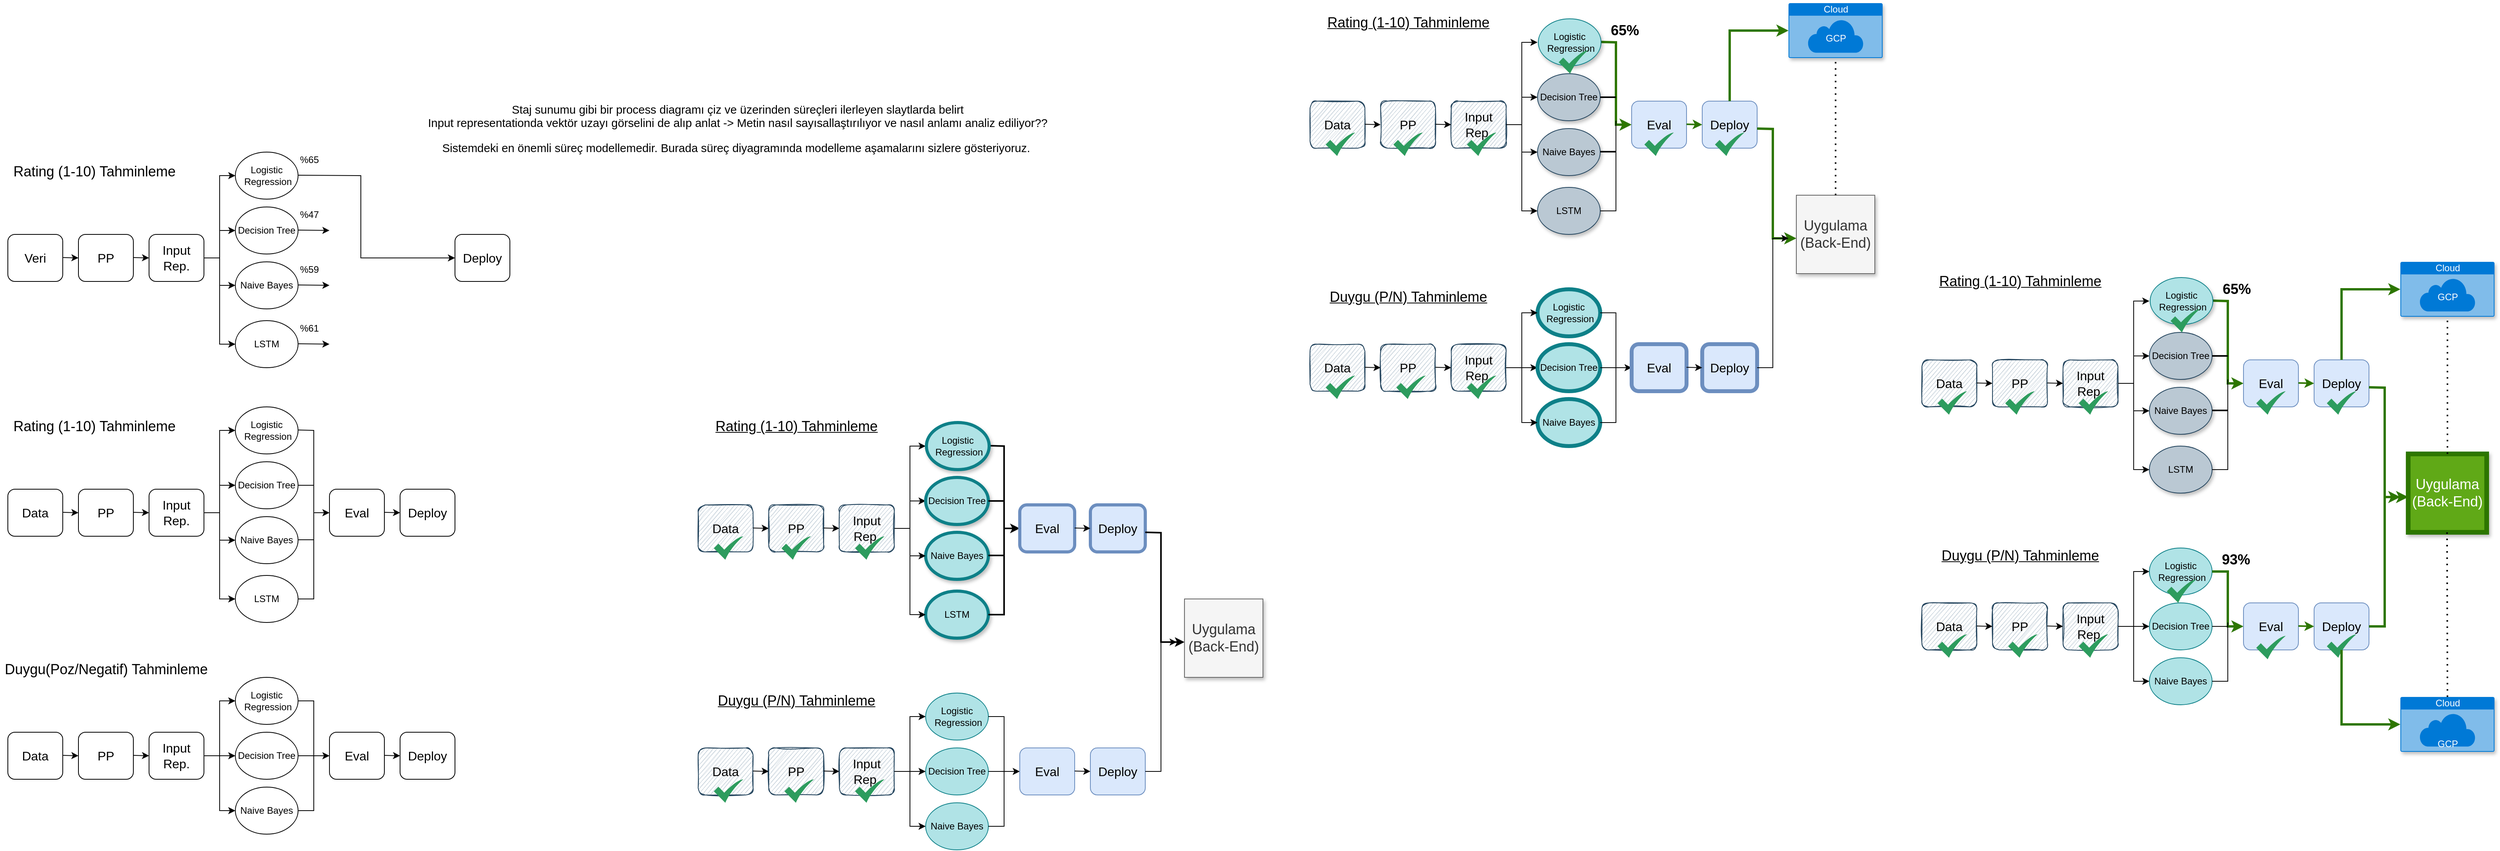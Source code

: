 <mxfile version="14.7.7" type="github">
  <diagram id="WvXEa7AoyDHu58R9hgBR" name="Page-1">
    <mxGraphModel dx="1200" dy="878" grid="1" gridSize="10" guides="1" tooltips="1" connect="1" arrows="1" fold="1" page="1" pageScale="1" pageWidth="827" pageHeight="1169" math="0" shadow="0">
      <root>
        <mxCell id="0" />
        <mxCell id="1" parent="0" />
        <mxCell id="zAf745h_EL0XXIkWd8x4-1" value="&lt;font size=&quot;3&quot;&gt;Veri&lt;/font&gt;" style="rounded=1;whiteSpace=wrap;html=1;" vertex="1" parent="1">
          <mxGeometry x="30" y="330" width="70" height="60" as="geometry" />
        </mxCell>
        <mxCell id="zAf745h_EL0XXIkWd8x4-2" value="&lt;font size=&quot;3&quot;&gt;PP&lt;/font&gt;" style="rounded=1;whiteSpace=wrap;html=1;" vertex="1" parent="1">
          <mxGeometry x="120" y="330" width="70" height="60" as="geometry" />
        </mxCell>
        <mxCell id="zAf745h_EL0XXIkWd8x4-3" value="&lt;font size=&quot;3&quot;&gt;Input Rep.&lt;/font&gt;" style="rounded=1;whiteSpace=wrap;html=1;" vertex="1" parent="1">
          <mxGeometry x="210" y="330" width="70" height="60" as="geometry" />
        </mxCell>
        <mxCell id="zAf745h_EL0XXIkWd8x4-4" value="&lt;font style=&quot;font-size: 18px&quot;&gt;Rating (1-10) Tahminleme&lt;/font&gt;" style="text;html=1;align=center;verticalAlign=middle;resizable=0;points=[];autosize=1;strokeColor=none;" vertex="1" parent="1">
          <mxGeometry x="30" y="240" width="220" height="20" as="geometry" />
        </mxCell>
        <mxCell id="zAf745h_EL0XXIkWd8x4-6" value="" style="endArrow=classic;html=1;exitX=1;exitY=0.5;exitDx=0;exitDy=0;" edge="1" parent="1">
          <mxGeometry width="50" height="50" relative="1" as="geometry">
            <mxPoint x="190" y="359.5" as="sourcePoint" />
            <mxPoint x="210" y="360" as="targetPoint" />
          </mxGeometry>
        </mxCell>
        <mxCell id="zAf745h_EL0XXIkWd8x4-7" value="" style="endArrow=classic;html=1;exitX=1;exitY=0.5;exitDx=0;exitDy=0;" edge="1" parent="1">
          <mxGeometry width="50" height="50" relative="1" as="geometry">
            <mxPoint x="100" y="359.5" as="sourcePoint" />
            <mxPoint x="120" y="360" as="targetPoint" />
          </mxGeometry>
        </mxCell>
        <mxCell id="zAf745h_EL0XXIkWd8x4-8" value="" style="endArrow=classic;html=1;exitX=1;exitY=0.5;exitDx=0;exitDy=0;entryX=0;entryY=0.5;entryDx=0;entryDy=0;rounded=0;" edge="1" parent="1" target="zAf745h_EL0XXIkWd8x4-10">
          <mxGeometry width="50" height="50" relative="1" as="geometry">
            <mxPoint x="280" y="360" as="sourcePoint" />
            <mxPoint x="320" y="360.5" as="targetPoint" />
            <Array as="points">
              <mxPoint x="300" y="360" />
              <mxPoint x="300" y="325" />
            </Array>
          </mxGeometry>
        </mxCell>
        <mxCell id="zAf745h_EL0XXIkWd8x4-10" value="Decision Tree" style="ellipse;whiteSpace=wrap;html=1;" vertex="1" parent="1">
          <mxGeometry x="320" y="295" width="80" height="60" as="geometry" />
        </mxCell>
        <mxCell id="zAf745h_EL0XXIkWd8x4-11" value="Naive Bayes" style="ellipse;whiteSpace=wrap;html=1;" vertex="1" parent="1">
          <mxGeometry x="320" y="365" width="80" height="60" as="geometry" />
        </mxCell>
        <mxCell id="zAf745h_EL0XXIkWd8x4-12" value="Logistic &amp;nbsp;Regression" style="ellipse;whiteSpace=wrap;html=1;" vertex="1" parent="1">
          <mxGeometry x="320" y="225" width="80" height="60" as="geometry" />
        </mxCell>
        <mxCell id="zAf745h_EL0XXIkWd8x4-13" value="LSTM" style="ellipse;whiteSpace=wrap;html=1;" vertex="1" parent="1">
          <mxGeometry x="320" y="440" width="80" height="60" as="geometry" />
        </mxCell>
        <mxCell id="zAf745h_EL0XXIkWd8x4-14" value="" style="endArrow=classic;html=1;entryX=0;entryY=0.5;entryDx=0;entryDy=0;" edge="1" parent="1" target="zAf745h_EL0XXIkWd8x4-11">
          <mxGeometry width="50" height="50" relative="1" as="geometry">
            <mxPoint x="300" y="395" as="sourcePoint" />
            <mxPoint x="320" y="400" as="targetPoint" />
          </mxGeometry>
        </mxCell>
        <mxCell id="zAf745h_EL0XXIkWd8x4-15" value="" style="endArrow=classic;html=1;entryX=0;entryY=0.5;entryDx=0;entryDy=0;rounded=0;" edge="1" parent="1" target="zAf745h_EL0XXIkWd8x4-13">
          <mxGeometry width="50" height="50" relative="1" as="geometry">
            <mxPoint x="300" y="360" as="sourcePoint" />
            <mxPoint x="330" y="410" as="targetPoint" />
            <Array as="points">
              <mxPoint x="300" y="470" />
            </Array>
          </mxGeometry>
        </mxCell>
        <mxCell id="zAf745h_EL0XXIkWd8x4-16" value="" style="endArrow=classic;html=1;rounded=0;entryX=0;entryY=0.5;entryDx=0;entryDy=0;" edge="1" parent="1" target="zAf745h_EL0XXIkWd8x4-12">
          <mxGeometry width="50" height="50" relative="1" as="geometry">
            <mxPoint x="300" y="360" as="sourcePoint" />
            <mxPoint x="250" y="490" as="targetPoint" />
            <Array as="points">
              <mxPoint x="300" y="255" />
            </Array>
          </mxGeometry>
        </mxCell>
        <mxCell id="zAf745h_EL0XXIkWd8x4-19" value="" style="endArrow=classic;html=1;exitX=1;exitY=0.5;exitDx=0;exitDy=0;entryX=0;entryY=0.5;entryDx=0;entryDy=0;rounded=0;" edge="1" parent="1" target="zAf745h_EL0XXIkWd8x4-28">
          <mxGeometry width="50" height="50" relative="1" as="geometry">
            <mxPoint x="400" y="254.5" as="sourcePoint" />
            <mxPoint x="490" y="255" as="targetPoint" />
            <Array as="points">
              <mxPoint x="480" y="255" />
              <mxPoint x="480" y="360" />
            </Array>
          </mxGeometry>
        </mxCell>
        <mxCell id="zAf745h_EL0XXIkWd8x4-20" value="" style="endArrow=classic;html=1;exitX=1;exitY=0.5;exitDx=0;exitDy=0;" edge="1" parent="1">
          <mxGeometry width="50" height="50" relative="1" as="geometry">
            <mxPoint x="400" y="324.5" as="sourcePoint" />
            <mxPoint x="440" y="325" as="targetPoint" />
          </mxGeometry>
        </mxCell>
        <mxCell id="zAf745h_EL0XXIkWd8x4-21" value="" style="endArrow=classic;html=1;exitX=1;exitY=0.5;exitDx=0;exitDy=0;" edge="1" parent="1">
          <mxGeometry width="50" height="50" relative="1" as="geometry">
            <mxPoint x="400" y="394.5" as="sourcePoint" />
            <mxPoint x="440" y="395" as="targetPoint" />
          </mxGeometry>
        </mxCell>
        <mxCell id="zAf745h_EL0XXIkWd8x4-23" value="" style="endArrow=classic;html=1;exitX=1;exitY=0.5;exitDx=0;exitDy=0;" edge="1" parent="1">
          <mxGeometry width="50" height="50" relative="1" as="geometry">
            <mxPoint x="400" y="469.5" as="sourcePoint" />
            <mxPoint x="440" y="470" as="targetPoint" />
          </mxGeometry>
        </mxCell>
        <mxCell id="zAf745h_EL0XXIkWd8x4-24" value="%65" style="text;html=1;align=center;verticalAlign=middle;resizable=0;points=[];autosize=1;strokeColor=none;" vertex="1" parent="1">
          <mxGeometry x="394" y="225" width="40" height="20" as="geometry" />
        </mxCell>
        <mxCell id="zAf745h_EL0XXIkWd8x4-25" value="%47" style="text;html=1;align=center;verticalAlign=middle;resizable=0;points=[];autosize=1;strokeColor=none;" vertex="1" parent="1">
          <mxGeometry x="394" y="295" width="40" height="20" as="geometry" />
        </mxCell>
        <mxCell id="zAf745h_EL0XXIkWd8x4-26" value="%59" style="text;html=1;align=center;verticalAlign=middle;resizable=0;points=[];autosize=1;strokeColor=none;" vertex="1" parent="1">
          <mxGeometry x="394" y="365" width="40" height="20" as="geometry" />
        </mxCell>
        <mxCell id="zAf745h_EL0XXIkWd8x4-27" value="%61" style="text;html=1;align=center;verticalAlign=middle;resizable=0;points=[];autosize=1;strokeColor=none;" vertex="1" parent="1">
          <mxGeometry x="394" y="440" width="40" height="20" as="geometry" />
        </mxCell>
        <mxCell id="zAf745h_EL0XXIkWd8x4-28" value="&lt;font size=&quot;3&quot;&gt;Deploy&lt;/font&gt;" style="rounded=1;whiteSpace=wrap;html=1;" vertex="1" parent="1">
          <mxGeometry x="600" y="330" width="70" height="60" as="geometry" />
        </mxCell>
        <mxCell id="zAf745h_EL0XXIkWd8x4-29" value="&lt;font size=&quot;3&quot;&gt;Data&lt;/font&gt;" style="rounded=1;whiteSpace=wrap;html=1;" vertex="1" parent="1">
          <mxGeometry x="30" y="655" width="70" height="60" as="geometry" />
        </mxCell>
        <mxCell id="zAf745h_EL0XXIkWd8x4-30" value="&lt;font size=&quot;3&quot;&gt;PP&lt;/font&gt;" style="rounded=1;whiteSpace=wrap;html=1;" vertex="1" parent="1">
          <mxGeometry x="120" y="655" width="70" height="60" as="geometry" />
        </mxCell>
        <mxCell id="zAf745h_EL0XXIkWd8x4-31" value="&lt;font size=&quot;3&quot;&gt;Input Rep.&lt;/font&gt;" style="rounded=1;whiteSpace=wrap;html=1;" vertex="1" parent="1">
          <mxGeometry x="210" y="655" width="70" height="60" as="geometry" />
        </mxCell>
        <mxCell id="zAf745h_EL0XXIkWd8x4-32" value="&lt;font style=&quot;font-size: 18px&quot;&gt;Rating (1-10) Tahminleme&lt;/font&gt;" style="text;html=1;align=center;verticalAlign=middle;resizable=0;points=[];autosize=1;strokeColor=none;" vertex="1" parent="1">
          <mxGeometry x="30" y="565" width="220" height="20" as="geometry" />
        </mxCell>
        <mxCell id="zAf745h_EL0XXIkWd8x4-33" value="" style="endArrow=classic;html=1;exitX=1;exitY=0.5;exitDx=0;exitDy=0;" edge="1" parent="1">
          <mxGeometry width="50" height="50" relative="1" as="geometry">
            <mxPoint x="190" y="684.5" as="sourcePoint" />
            <mxPoint x="210" y="685" as="targetPoint" />
          </mxGeometry>
        </mxCell>
        <mxCell id="zAf745h_EL0XXIkWd8x4-34" value="" style="endArrow=classic;html=1;exitX=1;exitY=0.5;exitDx=0;exitDy=0;" edge="1" parent="1">
          <mxGeometry width="50" height="50" relative="1" as="geometry">
            <mxPoint x="100" y="684.5" as="sourcePoint" />
            <mxPoint x="120" y="685" as="targetPoint" />
          </mxGeometry>
        </mxCell>
        <mxCell id="zAf745h_EL0XXIkWd8x4-35" value="" style="endArrow=classic;html=1;exitX=1;exitY=0.5;exitDx=0;exitDy=0;entryX=0;entryY=0.5;entryDx=0;entryDy=0;rounded=0;" edge="1" parent="1" target="zAf745h_EL0XXIkWd8x4-36">
          <mxGeometry width="50" height="50" relative="1" as="geometry">
            <mxPoint x="280" y="685" as="sourcePoint" />
            <mxPoint x="320" y="685.5" as="targetPoint" />
            <Array as="points">
              <mxPoint x="300" y="685" />
              <mxPoint x="300" y="650" />
            </Array>
          </mxGeometry>
        </mxCell>
        <mxCell id="zAf745h_EL0XXIkWd8x4-36" value="Decision Tree" style="ellipse;whiteSpace=wrap;html=1;" vertex="1" parent="1">
          <mxGeometry x="320" y="620" width="80" height="60" as="geometry" />
        </mxCell>
        <mxCell id="zAf745h_EL0XXIkWd8x4-37" value="Naive Bayes" style="ellipse;whiteSpace=wrap;html=1;" vertex="1" parent="1">
          <mxGeometry x="320" y="690" width="80" height="60" as="geometry" />
        </mxCell>
        <mxCell id="zAf745h_EL0XXIkWd8x4-38" value="Logistic &amp;nbsp;Regression" style="ellipse;whiteSpace=wrap;html=1;" vertex="1" parent="1">
          <mxGeometry x="320" y="550" width="80" height="60" as="geometry" />
        </mxCell>
        <mxCell id="zAf745h_EL0XXIkWd8x4-39" value="LSTM" style="ellipse;whiteSpace=wrap;html=1;" vertex="1" parent="1">
          <mxGeometry x="320" y="765" width="80" height="60" as="geometry" />
        </mxCell>
        <mxCell id="zAf745h_EL0XXIkWd8x4-40" value="" style="endArrow=classic;html=1;entryX=0;entryY=0.5;entryDx=0;entryDy=0;" edge="1" parent="1" target="zAf745h_EL0XXIkWd8x4-37">
          <mxGeometry width="50" height="50" relative="1" as="geometry">
            <mxPoint x="300" y="720" as="sourcePoint" />
            <mxPoint x="320" y="725" as="targetPoint" />
          </mxGeometry>
        </mxCell>
        <mxCell id="zAf745h_EL0XXIkWd8x4-41" value="" style="endArrow=classic;html=1;entryX=0;entryY=0.5;entryDx=0;entryDy=0;rounded=0;" edge="1" parent="1" target="zAf745h_EL0XXIkWd8x4-39">
          <mxGeometry width="50" height="50" relative="1" as="geometry">
            <mxPoint x="300" y="685" as="sourcePoint" />
            <mxPoint x="330" y="735" as="targetPoint" />
            <Array as="points">
              <mxPoint x="300" y="795" />
            </Array>
          </mxGeometry>
        </mxCell>
        <mxCell id="zAf745h_EL0XXIkWd8x4-42" value="" style="endArrow=classic;html=1;rounded=0;entryX=0;entryY=0.5;entryDx=0;entryDy=0;" edge="1" parent="1" target="zAf745h_EL0XXIkWd8x4-38">
          <mxGeometry width="50" height="50" relative="1" as="geometry">
            <mxPoint x="300" y="685" as="sourcePoint" />
            <mxPoint x="250" y="815" as="targetPoint" />
            <Array as="points">
              <mxPoint x="300" y="580" />
            </Array>
          </mxGeometry>
        </mxCell>
        <mxCell id="zAf745h_EL0XXIkWd8x4-43" value="" style="endArrow=classic;html=1;exitX=1;exitY=0.5;exitDx=0;exitDy=0;entryX=0;entryY=0.5;entryDx=0;entryDy=0;rounded=0;" edge="1" parent="1" target="zAf745h_EL0XXIkWd8x4-51">
          <mxGeometry width="50" height="50" relative="1" as="geometry">
            <mxPoint x="400" y="579.5" as="sourcePoint" />
            <mxPoint x="490" y="580" as="targetPoint" />
            <Array as="points">
              <mxPoint x="420" y="580" />
              <mxPoint x="420" y="640" />
              <mxPoint x="420" y="685" />
            </Array>
          </mxGeometry>
        </mxCell>
        <mxCell id="zAf745h_EL0XXIkWd8x4-51" value="&lt;font size=&quot;3&quot;&gt;Eval&lt;/font&gt;" style="rounded=1;whiteSpace=wrap;html=1;" vertex="1" parent="1">
          <mxGeometry x="440" y="655" width="70" height="60" as="geometry" />
        </mxCell>
        <mxCell id="zAf745h_EL0XXIkWd8x4-53" value="" style="endArrow=none;html=1;exitX=1;exitY=0.5;exitDx=0;exitDy=0;" edge="1" parent="1" source="zAf745h_EL0XXIkWd8x4-36">
          <mxGeometry width="50" height="50" relative="1" as="geometry">
            <mxPoint x="390" y="670" as="sourcePoint" />
            <mxPoint x="420" y="650" as="targetPoint" />
          </mxGeometry>
        </mxCell>
        <mxCell id="zAf745h_EL0XXIkWd8x4-55" value="" style="endArrow=none;html=1;exitX=1;exitY=0.5;exitDx=0;exitDy=0;rounded=0;" edge="1" parent="1" source="zAf745h_EL0XXIkWd8x4-39">
          <mxGeometry width="50" height="50" relative="1" as="geometry">
            <mxPoint x="390" y="670" as="sourcePoint" />
            <mxPoint x="420" y="680" as="targetPoint" />
            <Array as="points">
              <mxPoint x="420" y="795" />
            </Array>
          </mxGeometry>
        </mxCell>
        <mxCell id="zAf745h_EL0XXIkWd8x4-56" value="" style="endArrow=none;html=1;exitX=1;exitY=0.5;exitDx=0;exitDy=0;" edge="1" parent="1">
          <mxGeometry width="50" height="50" relative="1" as="geometry">
            <mxPoint x="400" y="719.5" as="sourcePoint" />
            <mxPoint x="420" y="719.5" as="targetPoint" />
          </mxGeometry>
        </mxCell>
        <mxCell id="zAf745h_EL0XXIkWd8x4-57" value="&lt;font size=&quot;3&quot;&gt;Deploy&lt;/font&gt;" style="rounded=1;whiteSpace=wrap;html=1;" vertex="1" parent="1">
          <mxGeometry x="530" y="655" width="70" height="60" as="geometry" />
        </mxCell>
        <mxCell id="zAf745h_EL0XXIkWd8x4-58" value="" style="endArrow=classic;html=1;exitX=1;exitY=0.5;exitDx=0;exitDy=0;" edge="1" parent="1">
          <mxGeometry width="50" height="50" relative="1" as="geometry">
            <mxPoint x="510" y="684.5" as="sourcePoint" />
            <mxPoint x="530" y="685" as="targetPoint" />
          </mxGeometry>
        </mxCell>
        <mxCell id="zAf745h_EL0XXIkWd8x4-59" value="&lt;font size=&quot;3&quot;&gt;Data&lt;/font&gt;" style="rounded=1;whiteSpace=wrap;html=1;" vertex="1" parent="1">
          <mxGeometry x="30" y="965" width="70" height="60" as="geometry" />
        </mxCell>
        <mxCell id="zAf745h_EL0XXIkWd8x4-60" value="&lt;font size=&quot;3&quot;&gt;PP&lt;/font&gt;" style="rounded=1;whiteSpace=wrap;html=1;" vertex="1" parent="1">
          <mxGeometry x="120" y="965" width="70" height="60" as="geometry" />
        </mxCell>
        <mxCell id="zAf745h_EL0XXIkWd8x4-61" value="&lt;font size=&quot;3&quot;&gt;Input Rep.&lt;/font&gt;" style="rounded=1;whiteSpace=wrap;html=1;" vertex="1" parent="1">
          <mxGeometry x="210" y="965" width="70" height="60" as="geometry" />
        </mxCell>
        <mxCell id="zAf745h_EL0XXIkWd8x4-62" value="&lt;font style=&quot;font-size: 18px&quot;&gt;Duygu(Poz/Negatif) Tahminleme&lt;/font&gt;" style="text;html=1;align=center;verticalAlign=middle;resizable=0;points=[];autosize=1;strokeColor=none;" vertex="1" parent="1">
          <mxGeometry x="20" y="875" width="270" height="20" as="geometry" />
        </mxCell>
        <mxCell id="zAf745h_EL0XXIkWd8x4-63" value="" style="endArrow=classic;html=1;exitX=1;exitY=0.5;exitDx=0;exitDy=0;" edge="1" parent="1">
          <mxGeometry width="50" height="50" relative="1" as="geometry">
            <mxPoint x="190" y="994.5" as="sourcePoint" />
            <mxPoint x="210" y="995" as="targetPoint" />
          </mxGeometry>
        </mxCell>
        <mxCell id="zAf745h_EL0XXIkWd8x4-64" value="" style="endArrow=classic;html=1;exitX=1;exitY=0.5;exitDx=0;exitDy=0;" edge="1" parent="1">
          <mxGeometry width="50" height="50" relative="1" as="geometry">
            <mxPoint x="100" y="994.5" as="sourcePoint" />
            <mxPoint x="120" y="995" as="targetPoint" />
          </mxGeometry>
        </mxCell>
        <mxCell id="zAf745h_EL0XXIkWd8x4-65" value="" style="endArrow=classic;html=1;exitX=1;exitY=0.5;exitDx=0;exitDy=0;entryX=0;entryY=0.5;entryDx=0;entryDy=0;rounded=0;" edge="1" parent="1" target="zAf745h_EL0XXIkWd8x4-66">
          <mxGeometry width="50" height="50" relative="1" as="geometry">
            <mxPoint x="280" y="995" as="sourcePoint" />
            <mxPoint x="320" y="995.5" as="targetPoint" />
            <Array as="points">
              <mxPoint x="300" y="995" />
            </Array>
          </mxGeometry>
        </mxCell>
        <mxCell id="zAf745h_EL0XXIkWd8x4-66" value="Decision Tree" style="ellipse;whiteSpace=wrap;html=1;" vertex="1" parent="1">
          <mxGeometry x="320" y="965" width="80" height="60" as="geometry" />
        </mxCell>
        <mxCell id="zAf745h_EL0XXIkWd8x4-67" value="Naive Bayes" style="ellipse;whiteSpace=wrap;html=1;" vertex="1" parent="1">
          <mxGeometry x="320" y="1035" width="80" height="60" as="geometry" />
        </mxCell>
        <mxCell id="zAf745h_EL0XXIkWd8x4-68" value="Logistic &amp;nbsp;Regression" style="ellipse;whiteSpace=wrap;html=1;" vertex="1" parent="1">
          <mxGeometry x="320" y="895" width="80" height="60" as="geometry" />
        </mxCell>
        <mxCell id="zAf745h_EL0XXIkWd8x4-70" value="" style="endArrow=classic;html=1;entryX=0;entryY=0.5;entryDx=0;entryDy=0;rounded=0;" edge="1" parent="1" target="zAf745h_EL0XXIkWd8x4-67">
          <mxGeometry width="50" height="50" relative="1" as="geometry">
            <mxPoint x="300" y="990" as="sourcePoint" />
            <mxPoint x="320" y="1035" as="targetPoint" />
            <Array as="points">
              <mxPoint x="300" y="1065" />
            </Array>
          </mxGeometry>
        </mxCell>
        <mxCell id="zAf745h_EL0XXIkWd8x4-72" value="" style="endArrow=classic;html=1;rounded=0;entryX=0;entryY=0.5;entryDx=0;entryDy=0;" edge="1" parent="1" target="zAf745h_EL0XXIkWd8x4-68">
          <mxGeometry width="50" height="50" relative="1" as="geometry">
            <mxPoint x="300" y="995" as="sourcePoint" />
            <mxPoint x="250" y="1125" as="targetPoint" />
            <Array as="points">
              <mxPoint x="300" y="925" />
            </Array>
          </mxGeometry>
        </mxCell>
        <mxCell id="zAf745h_EL0XXIkWd8x4-73" value="" style="endArrow=classic;html=1;exitX=1;exitY=0.5;exitDx=0;exitDy=0;entryX=0;entryY=0.5;entryDx=0;entryDy=0;rounded=0;" edge="1" parent="1" target="zAf745h_EL0XXIkWd8x4-74" source="zAf745h_EL0XXIkWd8x4-68">
          <mxGeometry width="50" height="50" relative="1" as="geometry">
            <mxPoint x="400" y="889.5" as="sourcePoint" />
            <mxPoint x="490" y="890" as="targetPoint" />
            <Array as="points">
              <mxPoint x="420" y="925" />
              <mxPoint x="420" y="995" />
            </Array>
          </mxGeometry>
        </mxCell>
        <mxCell id="zAf745h_EL0XXIkWd8x4-74" value="&lt;font size=&quot;3&quot;&gt;Eval&lt;/font&gt;" style="rounded=1;whiteSpace=wrap;html=1;" vertex="1" parent="1">
          <mxGeometry x="440" y="965" width="70" height="60" as="geometry" />
        </mxCell>
        <mxCell id="zAf745h_EL0XXIkWd8x4-75" value="" style="endArrow=none;html=1;exitX=1;exitY=0.5;exitDx=0;exitDy=0;" edge="1" parent="1" source="zAf745h_EL0XXIkWd8x4-66">
          <mxGeometry width="50" height="50" relative="1" as="geometry">
            <mxPoint x="390" y="980" as="sourcePoint" />
            <mxPoint x="420" y="995" as="targetPoint" />
          </mxGeometry>
        </mxCell>
        <mxCell id="zAf745h_EL0XXIkWd8x4-77" value="" style="endArrow=none;html=1;exitX=1;exitY=0.5;exitDx=0;exitDy=0;rounded=0;" edge="1" parent="1" source="zAf745h_EL0XXIkWd8x4-67">
          <mxGeometry width="50" height="50" relative="1" as="geometry">
            <mxPoint x="400" y="1029.5" as="sourcePoint" />
            <mxPoint x="420" y="990" as="targetPoint" />
            <Array as="points">
              <mxPoint x="420" y="1065" />
            </Array>
          </mxGeometry>
        </mxCell>
        <mxCell id="zAf745h_EL0XXIkWd8x4-78" value="&lt;font size=&quot;3&quot;&gt;Deploy&lt;/font&gt;" style="rounded=1;whiteSpace=wrap;html=1;" vertex="1" parent="1">
          <mxGeometry x="530" y="965" width="70" height="60" as="geometry" />
        </mxCell>
        <mxCell id="zAf745h_EL0XXIkWd8x4-79" value="" style="endArrow=classic;html=1;exitX=1;exitY=0.5;exitDx=0;exitDy=0;" edge="1" parent="1">
          <mxGeometry width="50" height="50" relative="1" as="geometry">
            <mxPoint x="510" y="994.5" as="sourcePoint" />
            <mxPoint x="530" y="995" as="targetPoint" />
          </mxGeometry>
        </mxCell>
        <mxCell id="zAf745h_EL0XXIkWd8x4-80" value="&lt;font size=&quot;3&quot;&gt;Data&lt;/font&gt;" style="rounded=1;whiteSpace=wrap;html=1;fillColor=#bac8d3;sketch=1;strokeColor=#23445d;" vertex="1" parent="1">
          <mxGeometry x="910" y="675" width="70" height="60" as="geometry" />
        </mxCell>
        <mxCell id="zAf745h_EL0XXIkWd8x4-81" value="&lt;font size=&quot;3&quot;&gt;PP&lt;/font&gt;" style="rounded=1;whiteSpace=wrap;html=1;fillColor=#bac8d3;strokeColor=#23445d;sketch=1;" vertex="1" parent="1">
          <mxGeometry x="1000" y="675" width="70" height="60" as="geometry" />
        </mxCell>
        <mxCell id="zAf745h_EL0XXIkWd8x4-82" value="&lt;font size=&quot;3&quot;&gt;Input Rep.&lt;/font&gt;" style="rounded=1;whiteSpace=wrap;html=1;fillColor=#bac8d3;strokeColor=#23445d;shadow=0;sketch=1;" vertex="1" parent="1">
          <mxGeometry x="1090" y="675" width="70" height="60" as="geometry" />
        </mxCell>
        <mxCell id="zAf745h_EL0XXIkWd8x4-83" value="&lt;font style=&quot;font-size: 18px&quot;&gt;&lt;u&gt;Rating (1-10) Tahminleme&lt;/u&gt;&lt;/font&gt;" style="text;html=1;align=center;verticalAlign=middle;resizable=0;points=[];autosize=1;strokeColor=none;" vertex="1" parent="1">
          <mxGeometry x="925" y="565" width="220" height="20" as="geometry" />
        </mxCell>
        <mxCell id="zAf745h_EL0XXIkWd8x4-84" value="" style="endArrow=classic;html=1;exitX=1;exitY=0.5;exitDx=0;exitDy=0;" edge="1" parent="1">
          <mxGeometry width="50" height="50" relative="1" as="geometry">
            <mxPoint x="1070" y="704.5" as="sourcePoint" />
            <mxPoint x="1090" y="705" as="targetPoint" />
          </mxGeometry>
        </mxCell>
        <mxCell id="zAf745h_EL0XXIkWd8x4-85" value="" style="endArrow=classic;html=1;exitX=1;exitY=0.5;exitDx=0;exitDy=0;" edge="1" parent="1">
          <mxGeometry width="50" height="50" relative="1" as="geometry">
            <mxPoint x="980" y="704.5" as="sourcePoint" />
            <mxPoint x="1000" y="705" as="targetPoint" />
          </mxGeometry>
        </mxCell>
        <mxCell id="zAf745h_EL0XXIkWd8x4-86" value="" style="endArrow=classic;html=1;exitX=1;exitY=0.5;exitDx=0;exitDy=0;entryX=0;entryY=0.5;entryDx=0;entryDy=0;rounded=0;" edge="1" parent="1" target="zAf745h_EL0XXIkWd8x4-87">
          <mxGeometry width="50" height="50" relative="1" as="geometry">
            <mxPoint x="1160" y="705" as="sourcePoint" />
            <mxPoint x="1200" y="705.5" as="targetPoint" />
            <Array as="points">
              <mxPoint x="1180" y="705" />
              <mxPoint x="1180" y="670" />
            </Array>
          </mxGeometry>
        </mxCell>
        <mxCell id="zAf745h_EL0XXIkWd8x4-87" value="Decision Tree" style="ellipse;whiteSpace=wrap;html=1;fillColor=#b0e3e6;strokeColor=#0e8088;shadow=1;strokeWidth=4;perimeterSpacing=0;" vertex="1" parent="1">
          <mxGeometry x="1200" y="640" width="80" height="60" as="geometry" />
        </mxCell>
        <mxCell id="zAf745h_EL0XXIkWd8x4-88" value="Naive Bayes" style="ellipse;whiteSpace=wrap;html=1;fillColor=#b0e3e6;strokeColor=#0e8088;shadow=1;strokeWidth=4;perimeterSpacing=0;" vertex="1" parent="1">
          <mxGeometry x="1200" y="710" width="80" height="60" as="geometry" />
        </mxCell>
        <mxCell id="zAf745h_EL0XXIkWd8x4-89" value="LSTM" style="ellipse;whiteSpace=wrap;html=1;fillColor=#b0e3e6;strokeColor=#0e8088;shadow=1;strokeWidth=4;perimeterSpacing=0;" vertex="1" parent="1">
          <mxGeometry x="1200" y="785" width="80" height="60" as="geometry" />
        </mxCell>
        <mxCell id="zAf745h_EL0XXIkWd8x4-90" value="" style="endArrow=classic;html=1;entryX=0;entryY=0.5;entryDx=0;entryDy=0;" edge="1" parent="1" target="zAf745h_EL0XXIkWd8x4-88">
          <mxGeometry width="50" height="50" relative="1" as="geometry">
            <mxPoint x="1180" y="740" as="sourcePoint" />
            <mxPoint x="1200" y="745" as="targetPoint" />
          </mxGeometry>
        </mxCell>
        <mxCell id="zAf745h_EL0XXIkWd8x4-91" value="" style="endArrow=classic;html=1;entryX=0;entryY=0.5;entryDx=0;entryDy=0;rounded=0;" edge="1" parent="1" target="zAf745h_EL0XXIkWd8x4-89">
          <mxGeometry width="50" height="50" relative="1" as="geometry">
            <mxPoint x="1180" y="705" as="sourcePoint" />
            <mxPoint x="1210" y="755" as="targetPoint" />
            <Array as="points">
              <mxPoint x="1180" y="815" />
            </Array>
          </mxGeometry>
        </mxCell>
        <mxCell id="zAf745h_EL0XXIkWd8x4-92" value="" style="endArrow=classic;html=1;rounded=0;entryX=0;entryY=0.5;entryDx=0;entryDy=0;" edge="1" parent="1">
          <mxGeometry width="50" height="50" relative="1" as="geometry">
            <mxPoint x="1180" y="705" as="sourcePoint" />
            <mxPoint x="1200" y="600" as="targetPoint" />
            <Array as="points">
              <mxPoint x="1180" y="600" />
            </Array>
          </mxGeometry>
        </mxCell>
        <mxCell id="zAf745h_EL0XXIkWd8x4-93" value="" style="endArrow=classic;html=1;exitX=1;exitY=0.5;exitDx=0;exitDy=0;entryX=0;entryY=0.5;entryDx=0;entryDy=0;rounded=0;strokeWidth=2;" edge="1" parent="1" target="zAf745h_EL0XXIkWd8x4-94">
          <mxGeometry width="50" height="50" relative="1" as="geometry">
            <mxPoint x="1280" y="599.5" as="sourcePoint" />
            <mxPoint x="1370" y="600" as="targetPoint" />
            <Array as="points">
              <mxPoint x="1300" y="600" />
              <mxPoint x="1300" y="660" />
              <mxPoint x="1300" y="705" />
            </Array>
          </mxGeometry>
        </mxCell>
        <mxCell id="zAf745h_EL0XXIkWd8x4-94" value="&lt;font size=&quot;3&quot;&gt;Eval&lt;/font&gt;" style="rounded=1;whiteSpace=wrap;html=1;fillColor=#dae8fc;strokeColor=#6c8ebf;strokeWidth=4;" vertex="1" parent="1">
          <mxGeometry x="1320" y="675" width="70" height="60" as="geometry" />
        </mxCell>
        <mxCell id="zAf745h_EL0XXIkWd8x4-95" value="" style="endArrow=none;html=1;exitX=1;exitY=0.5;exitDx=0;exitDy=0;strokeWidth=2;" edge="1" parent="1" source="zAf745h_EL0XXIkWd8x4-87">
          <mxGeometry width="50" height="50" relative="1" as="geometry">
            <mxPoint x="1270" y="690" as="sourcePoint" />
            <mxPoint x="1300" y="670" as="targetPoint" />
          </mxGeometry>
        </mxCell>
        <mxCell id="zAf745h_EL0XXIkWd8x4-96" value="" style="endArrow=none;html=1;exitX=1;exitY=0.5;exitDx=0;exitDy=0;rounded=0;strokeWidth=2;" edge="1" parent="1" source="zAf745h_EL0XXIkWd8x4-89">
          <mxGeometry width="50" height="50" relative="1" as="geometry">
            <mxPoint x="1270" y="690" as="sourcePoint" />
            <mxPoint x="1300" y="700" as="targetPoint" />
            <Array as="points">
              <mxPoint x="1300" y="815" />
            </Array>
          </mxGeometry>
        </mxCell>
        <mxCell id="zAf745h_EL0XXIkWd8x4-97" value="" style="endArrow=none;html=1;exitX=1;exitY=0.5;exitDx=0;exitDy=0;strokeWidth=2;" edge="1" parent="1">
          <mxGeometry width="50" height="50" relative="1" as="geometry">
            <mxPoint x="1280" y="739.5" as="sourcePoint" />
            <mxPoint x="1300" y="739.5" as="targetPoint" />
          </mxGeometry>
        </mxCell>
        <mxCell id="zAf745h_EL0XXIkWd8x4-98" value="&lt;font size=&quot;3&quot;&gt;Deploy&lt;/font&gt;" style="rounded=1;whiteSpace=wrap;html=1;fillColor=#dae8fc;strokeColor=#6c8ebf;strokeWidth=4;" vertex="1" parent="1">
          <mxGeometry x="1410" y="675" width="70" height="60" as="geometry" />
        </mxCell>
        <mxCell id="zAf745h_EL0XXIkWd8x4-99" value="" style="endArrow=classic;html=1;exitX=1;exitY=0.5;exitDx=0;exitDy=0;" edge="1" parent="1">
          <mxGeometry width="50" height="50" relative="1" as="geometry">
            <mxPoint x="1390" y="704.5" as="sourcePoint" />
            <mxPoint x="1410" y="705" as="targetPoint" />
          </mxGeometry>
        </mxCell>
        <mxCell id="zAf745h_EL0XXIkWd8x4-100" value="&lt;font size=&quot;3&quot;&gt;Data&lt;/font&gt;" style="rounded=1;whiteSpace=wrap;html=1;fillColor=#bac8d3;strokeColor=#23445d;shadow=0;sketch=1;" vertex="1" parent="1">
          <mxGeometry x="910" y="985" width="70" height="60" as="geometry" />
        </mxCell>
        <mxCell id="zAf745h_EL0XXIkWd8x4-101" value="&lt;font size=&quot;3&quot;&gt;PP&lt;/font&gt;" style="rounded=1;whiteSpace=wrap;html=1;fillColor=#bac8d3;strokeColor=#23445d;shadow=0;sketch=1;" vertex="1" parent="1">
          <mxGeometry x="1000" y="985" width="70" height="60" as="geometry" />
        </mxCell>
        <mxCell id="zAf745h_EL0XXIkWd8x4-102" value="&lt;font size=&quot;3&quot;&gt;Input Rep.&lt;/font&gt;" style="rounded=1;whiteSpace=wrap;html=1;fillColor=#bac8d3;strokeColor=#23445d;shadow=0;sketch=1;" vertex="1" parent="1">
          <mxGeometry x="1090" y="985" width="70" height="60" as="geometry" />
        </mxCell>
        <mxCell id="zAf745h_EL0XXIkWd8x4-103" value="&lt;font style=&quot;font-size: 18px&quot;&gt;&lt;u&gt;Duygu (P/N) Tahminleme&lt;/u&gt;&lt;/font&gt;" style="text;html=1;align=center;verticalAlign=middle;resizable=0;points=[];autosize=1;strokeColor=none;" vertex="1" parent="1">
          <mxGeometry x="930" y="915" width="210" height="20" as="geometry" />
        </mxCell>
        <mxCell id="zAf745h_EL0XXIkWd8x4-104" value="" style="endArrow=classic;html=1;exitX=1;exitY=0.5;exitDx=0;exitDy=0;" edge="1" parent="1">
          <mxGeometry width="50" height="50" relative="1" as="geometry">
            <mxPoint x="1070" y="1014.5" as="sourcePoint" />
            <mxPoint x="1090" y="1015" as="targetPoint" />
          </mxGeometry>
        </mxCell>
        <mxCell id="zAf745h_EL0XXIkWd8x4-105" value="" style="endArrow=classic;html=1;exitX=1;exitY=0.5;exitDx=0;exitDy=0;" edge="1" parent="1">
          <mxGeometry width="50" height="50" relative="1" as="geometry">
            <mxPoint x="980" y="1014.5" as="sourcePoint" />
            <mxPoint x="1000" y="1015" as="targetPoint" />
          </mxGeometry>
        </mxCell>
        <mxCell id="zAf745h_EL0XXIkWd8x4-106" value="" style="endArrow=classic;html=1;exitX=1;exitY=0.5;exitDx=0;exitDy=0;entryX=0;entryY=0.5;entryDx=0;entryDy=0;rounded=0;" edge="1" parent="1" target="zAf745h_EL0XXIkWd8x4-107">
          <mxGeometry width="50" height="50" relative="1" as="geometry">
            <mxPoint x="1160" y="1015" as="sourcePoint" />
            <mxPoint x="1200" y="1015.5" as="targetPoint" />
            <Array as="points">
              <mxPoint x="1180" y="1015" />
            </Array>
          </mxGeometry>
        </mxCell>
        <mxCell id="zAf745h_EL0XXIkWd8x4-107" value="Decision Tree" style="ellipse;whiteSpace=wrap;html=1;fillColor=#b0e3e6;strokeColor=#0e8088;" vertex="1" parent="1">
          <mxGeometry x="1200" y="985" width="80" height="60" as="geometry" />
        </mxCell>
        <mxCell id="zAf745h_EL0XXIkWd8x4-108" value="Naive Bayes" style="ellipse;whiteSpace=wrap;html=1;fillColor=#b0e3e6;strokeColor=#0e8088;" vertex="1" parent="1">
          <mxGeometry x="1200" y="1055" width="80" height="60" as="geometry" />
        </mxCell>
        <mxCell id="zAf745h_EL0XXIkWd8x4-109" value="Logistic &amp;nbsp;Regression" style="ellipse;whiteSpace=wrap;html=1;fillColor=#b0e3e6;strokeColor=#0e8088;" vertex="1" parent="1">
          <mxGeometry x="1200" y="915" width="80" height="60" as="geometry" />
        </mxCell>
        <mxCell id="zAf745h_EL0XXIkWd8x4-110" value="" style="endArrow=classic;html=1;entryX=0;entryY=0.5;entryDx=0;entryDy=0;rounded=0;" edge="1" parent="1" target="zAf745h_EL0XXIkWd8x4-108">
          <mxGeometry width="50" height="50" relative="1" as="geometry">
            <mxPoint x="1180" y="1010" as="sourcePoint" />
            <mxPoint x="1200" y="1055" as="targetPoint" />
            <Array as="points">
              <mxPoint x="1180" y="1085" />
            </Array>
          </mxGeometry>
        </mxCell>
        <mxCell id="zAf745h_EL0XXIkWd8x4-111" value="" style="endArrow=classic;html=1;rounded=0;entryX=0;entryY=0.5;entryDx=0;entryDy=0;" edge="1" parent="1" target="zAf745h_EL0XXIkWd8x4-109">
          <mxGeometry width="50" height="50" relative="1" as="geometry">
            <mxPoint x="1180" y="1015" as="sourcePoint" />
            <mxPoint x="1130" y="1145" as="targetPoint" />
            <Array as="points">
              <mxPoint x="1180" y="945" />
            </Array>
          </mxGeometry>
        </mxCell>
        <mxCell id="zAf745h_EL0XXIkWd8x4-112" value="" style="endArrow=classic;html=1;exitX=1;exitY=0.5;exitDx=0;exitDy=0;entryX=0;entryY=0.5;entryDx=0;entryDy=0;rounded=0;" edge="1" parent="1" source="zAf745h_EL0XXIkWd8x4-109" target="zAf745h_EL0XXIkWd8x4-113">
          <mxGeometry width="50" height="50" relative="1" as="geometry">
            <mxPoint x="1280" y="909.5" as="sourcePoint" />
            <mxPoint x="1370" y="910" as="targetPoint" />
            <Array as="points">
              <mxPoint x="1300" y="945" />
              <mxPoint x="1300" y="1015" />
            </Array>
          </mxGeometry>
        </mxCell>
        <mxCell id="zAf745h_EL0XXIkWd8x4-113" value="&lt;font size=&quot;3&quot;&gt;Eval&lt;/font&gt;" style="rounded=1;whiteSpace=wrap;html=1;fillColor=#dae8fc;strokeColor=#6c8ebf;" vertex="1" parent="1">
          <mxGeometry x="1320" y="985" width="70" height="60" as="geometry" />
        </mxCell>
        <mxCell id="zAf745h_EL0XXIkWd8x4-114" value="" style="endArrow=none;html=1;exitX=1;exitY=0.5;exitDx=0;exitDy=0;" edge="1" parent="1" source="zAf745h_EL0XXIkWd8x4-107">
          <mxGeometry width="50" height="50" relative="1" as="geometry">
            <mxPoint x="1270" y="1000" as="sourcePoint" />
            <mxPoint x="1300" y="1015" as="targetPoint" />
          </mxGeometry>
        </mxCell>
        <mxCell id="zAf745h_EL0XXIkWd8x4-115" value="" style="endArrow=none;html=1;exitX=1;exitY=0.5;exitDx=0;exitDy=0;rounded=0;" edge="1" parent="1" source="zAf745h_EL0XXIkWd8x4-108">
          <mxGeometry width="50" height="50" relative="1" as="geometry">
            <mxPoint x="1280" y="1049.5" as="sourcePoint" />
            <mxPoint x="1300" y="1010" as="targetPoint" />
            <Array as="points">
              <mxPoint x="1300" y="1085" />
            </Array>
          </mxGeometry>
        </mxCell>
        <mxCell id="zAf745h_EL0XXIkWd8x4-116" value="&lt;font size=&quot;3&quot;&gt;Deploy&lt;/font&gt;" style="rounded=1;whiteSpace=wrap;html=1;fillColor=#dae8fc;strokeColor=#6c8ebf;" vertex="1" parent="1">
          <mxGeometry x="1410" y="985" width="70" height="60" as="geometry" />
        </mxCell>
        <mxCell id="zAf745h_EL0XXIkWd8x4-117" value="" style="endArrow=classic;html=1;exitX=1;exitY=0.5;exitDx=0;exitDy=0;" edge="1" parent="1">
          <mxGeometry width="50" height="50" relative="1" as="geometry">
            <mxPoint x="1390" y="1014.5" as="sourcePoint" />
            <mxPoint x="1410" y="1015" as="targetPoint" />
          </mxGeometry>
        </mxCell>
        <mxCell id="zAf745h_EL0XXIkWd8x4-118" value="Logistic &amp;nbsp;Regression" style="ellipse;whiteSpace=wrap;html=1;fillColor=#b0e3e6;strokeColor=#0e8088;shadow=1;strokeWidth=4;perimeterSpacing=0;" vertex="1" parent="1">
          <mxGeometry x="1201" y="570" width="80" height="60" as="geometry" />
        </mxCell>
        <mxCell id="zAf745h_EL0XXIkWd8x4-119" value="" style="endArrow=classic;html=1;exitX=1;exitY=0.5;exitDx=0;exitDy=0;rounded=0;strokeWidth=2;" edge="1" parent="1">
          <mxGeometry width="50" height="50" relative="1" as="geometry">
            <mxPoint x="1480" y="710" as="sourcePoint" />
            <mxPoint x="1530" y="850" as="targetPoint" />
            <Array as="points">
              <mxPoint x="1500" y="710.5" />
              <mxPoint x="1500" y="770.5" />
              <mxPoint x="1500" y="850" />
            </Array>
          </mxGeometry>
        </mxCell>
        <mxCell id="zAf745h_EL0XXIkWd8x4-122" value="&lt;font style=&quot;font-size: 18px&quot;&gt;Uygulama (Back-End)&lt;/font&gt;" style="whiteSpace=wrap;html=1;aspect=fixed;fillColor=#f5f5f5;strokeColor=#666666;fontColor=#333333;glass=0;rounded=0;shadow=1;" vertex="1" parent="1">
          <mxGeometry x="1530" y="795" width="100" height="100" as="geometry" />
        </mxCell>
        <mxCell id="zAf745h_EL0XXIkWd8x4-123" value="" style="endArrow=classic;html=1;exitX=1;exitY=0.5;exitDx=0;exitDy=0;rounded=0;" edge="1" parent="1" source="zAf745h_EL0XXIkWd8x4-116">
          <mxGeometry width="50" height="50" relative="1" as="geometry">
            <mxPoint x="1490" y="720" as="sourcePoint" />
            <mxPoint x="1520" y="850" as="targetPoint" />
            <Array as="points">
              <mxPoint x="1500" y="1015" />
              <mxPoint x="1500" y="850" />
              <mxPoint x="1510" y="850" />
            </Array>
          </mxGeometry>
        </mxCell>
        <mxCell id="zAf745h_EL0XXIkWd8x4-124" value="&lt;span id=&quot;docs-internal-guid-0cf493ed-7fff-a0dc-f9e0-30285afa0449&quot;&gt;&lt;p dir=&quot;ltr&quot; style=&quot;line-height: 1.2 ; margin-top: 0pt ; margin-bottom: 0pt&quot;&gt;&lt;span style=&quot;font-size: 11pt ; font-family: &amp;#34;arial&amp;#34; ; background-color: transparent ; vertical-align: baseline&quot;&gt;Staj sunumu gibi bir process diagramı çiz ve üzerinden süreçleri ilerleyen slaytlarda belirt&lt;/span&gt;&lt;/p&gt;&lt;p dir=&quot;ltr&quot; style=&quot;line-height: 1.2 ; margin-top: 0pt ; margin-bottom: 0pt&quot;&gt;&lt;span style=&quot;font-size: 11pt ; font-family: &amp;#34;arial&amp;#34; ; background-color: transparent ; vertical-align: baseline&quot;&gt;Input representationda vektör uzayı görselini de alıp anlat -&amp;gt; Metin nasıl sayısallaştırılıyor ve nasıl anlamı analiz ediliyor??&lt;/span&gt;&lt;/p&gt;&lt;br&gt;&lt;p dir=&quot;ltr&quot; style=&quot;line-height: 1.2 ; margin-top: 0pt ; margin-bottom: 0pt&quot;&gt;&lt;span style=&quot;font-size: 11pt ; font-family: &amp;#34;arial&amp;#34; ; background-color: transparent ; vertical-align: baseline&quot;&gt;Sistemdeki en önemli süreç modellemedir. Burada süreç diyagramında modelleme aşamalarını sizlere gösteriyoruz.&amp;nbsp;&lt;/span&gt;&lt;/p&gt;&lt;br&gt;&lt;br&gt;&lt;/span&gt;" style="text;html=1;align=center;verticalAlign=middle;resizable=0;points=[];autosize=1;strokeColor=none;" vertex="1" parent="1">
          <mxGeometry x="570" y="165" width="780" height="90" as="geometry" />
        </mxCell>
        <mxCell id="zAf745h_EL0XXIkWd8x4-125" value="" style="html=1;aspect=fixed;strokeColor=none;shadow=0;align=center;verticalAlign=top;fillColor=#2D9C5E;shape=mxgraph.gcp2.check;rounded=0;glass=0;sketch=0;" vertex="1" parent="1">
          <mxGeometry x="930" y="715" width="37.5" height="30" as="geometry" />
        </mxCell>
        <mxCell id="zAf745h_EL0XXIkWd8x4-127" value="" style="html=1;aspect=fixed;strokeColor=none;shadow=0;align=center;verticalAlign=top;fillColor=#2D9C5E;shape=mxgraph.gcp2.check;rounded=0;glass=0;sketch=0;" vertex="1" parent="1">
          <mxGeometry x="1110" y="1025" width="37.5" height="30" as="geometry" />
        </mxCell>
        <mxCell id="zAf745h_EL0XXIkWd8x4-128" value="" style="html=1;aspect=fixed;strokeColor=none;shadow=0;align=center;verticalAlign=top;fillColor=#2D9C5E;shape=mxgraph.gcp2.check;rounded=0;glass=0;sketch=0;" vertex="1" parent="1">
          <mxGeometry x="1020" y="1025" width="37.5" height="30" as="geometry" />
        </mxCell>
        <mxCell id="zAf745h_EL0XXIkWd8x4-129" value="" style="html=1;aspect=fixed;strokeColor=none;shadow=0;align=center;verticalAlign=top;fillColor=#2D9C5E;shape=mxgraph.gcp2.check;rounded=0;glass=0;sketch=0;" vertex="1" parent="1">
          <mxGeometry x="930" y="1025" width="37.5" height="30" as="geometry" />
        </mxCell>
        <mxCell id="zAf745h_EL0XXIkWd8x4-130" value="" style="html=1;aspect=fixed;strokeColor=none;shadow=0;align=center;verticalAlign=top;fillColor=#2D9C5E;shape=mxgraph.gcp2.check;rounded=0;glass=0;sketch=0;" vertex="1" parent="1">
          <mxGeometry x="1016.25" y="715" width="37.5" height="30" as="geometry" />
        </mxCell>
        <mxCell id="zAf745h_EL0XXIkWd8x4-131" value="" style="html=1;aspect=fixed;strokeColor=none;shadow=0;align=center;verticalAlign=top;fillColor=#2D9C5E;shape=mxgraph.gcp2.check;rounded=0;glass=0;sketch=0;" vertex="1" parent="1">
          <mxGeometry x="1110" y="715" width="37.5" height="30" as="geometry" />
        </mxCell>
        <mxCell id="zAf745h_EL0XXIkWd8x4-133" value="&lt;font size=&quot;3&quot;&gt;Data&lt;/font&gt;" style="rounded=1;whiteSpace=wrap;html=1;fillColor=#bac8d3;sketch=1;strokeColor=#23445d;" vertex="1" parent="1">
          <mxGeometry x="1690" y="160" width="70" height="60" as="geometry" />
        </mxCell>
        <mxCell id="zAf745h_EL0XXIkWd8x4-134" value="&lt;font size=&quot;3&quot;&gt;PP&lt;/font&gt;" style="rounded=1;whiteSpace=wrap;html=1;fillColor=#bac8d3;strokeColor=#23445d;sketch=1;" vertex="1" parent="1">
          <mxGeometry x="1780" y="160" width="70" height="60" as="geometry" />
        </mxCell>
        <mxCell id="zAf745h_EL0XXIkWd8x4-135" value="&lt;font size=&quot;3&quot;&gt;Input Rep.&lt;/font&gt;" style="rounded=1;whiteSpace=wrap;html=1;fillColor=#bac8d3;strokeColor=#23445d;shadow=0;sketch=1;" vertex="1" parent="1">
          <mxGeometry x="1870" y="160" width="70" height="60" as="geometry" />
        </mxCell>
        <mxCell id="zAf745h_EL0XXIkWd8x4-136" value="&lt;font style=&quot;font-size: 18px&quot;&gt;&lt;u&gt;Rating (1-10) Tahminleme&lt;/u&gt;&lt;/font&gt;" style="text;html=1;align=center;verticalAlign=middle;resizable=0;points=[];autosize=1;strokeColor=none;" vertex="1" parent="1">
          <mxGeometry x="1705" y="50" width="220" height="20" as="geometry" />
        </mxCell>
        <mxCell id="zAf745h_EL0XXIkWd8x4-137" value="" style="endArrow=classic;html=1;exitX=1;exitY=0.5;exitDx=0;exitDy=0;" edge="1" parent="1">
          <mxGeometry width="50" height="50" relative="1" as="geometry">
            <mxPoint x="1850" y="189.5" as="sourcePoint" />
            <mxPoint x="1870" y="190" as="targetPoint" />
          </mxGeometry>
        </mxCell>
        <mxCell id="zAf745h_EL0XXIkWd8x4-138" value="" style="endArrow=classic;html=1;exitX=1;exitY=0.5;exitDx=0;exitDy=0;" edge="1" parent="1">
          <mxGeometry width="50" height="50" relative="1" as="geometry">
            <mxPoint x="1760" y="189.5" as="sourcePoint" />
            <mxPoint x="1780" y="190" as="targetPoint" />
          </mxGeometry>
        </mxCell>
        <mxCell id="zAf745h_EL0XXIkWd8x4-139" value="" style="endArrow=classic;html=1;exitX=1;exitY=0.5;exitDx=0;exitDy=0;entryX=0;entryY=0.5;entryDx=0;entryDy=0;rounded=0;" edge="1" parent="1" target="zAf745h_EL0XXIkWd8x4-140">
          <mxGeometry width="50" height="50" relative="1" as="geometry">
            <mxPoint x="1940" y="190" as="sourcePoint" />
            <mxPoint x="1980" y="190.5" as="targetPoint" />
            <Array as="points">
              <mxPoint x="1960" y="190" />
              <mxPoint x="1960" y="155" />
            </Array>
          </mxGeometry>
        </mxCell>
        <mxCell id="zAf745h_EL0XXIkWd8x4-140" value="Decision Tree" style="ellipse;whiteSpace=wrap;html=1;fillColor=#bac8d3;strokeColor=#23445d;shadow=1;strokeWidth=1;perimeterSpacing=0;" vertex="1" parent="1">
          <mxGeometry x="1980" y="125" width="80" height="60" as="geometry" />
        </mxCell>
        <mxCell id="zAf745h_EL0XXIkWd8x4-141" value="Naive Bayes" style="ellipse;whiteSpace=wrap;html=1;fillColor=#bac8d3;strokeColor=#23445d;shadow=1;strokeWidth=1;perimeterSpacing=0;" vertex="1" parent="1">
          <mxGeometry x="1980" y="195" width="80" height="60" as="geometry" />
        </mxCell>
        <mxCell id="zAf745h_EL0XXIkWd8x4-142" value="LSTM" style="ellipse;whiteSpace=wrap;html=1;fillColor=#bac8d3;strokeColor=#23445d;shadow=1;strokeWidth=1;perimeterSpacing=0;" vertex="1" parent="1">
          <mxGeometry x="1980" y="270" width="80" height="60" as="geometry" />
        </mxCell>
        <mxCell id="zAf745h_EL0XXIkWd8x4-143" value="" style="endArrow=classic;html=1;entryX=0;entryY=0.5;entryDx=0;entryDy=0;" edge="1" parent="1" target="zAf745h_EL0XXIkWd8x4-141">
          <mxGeometry width="50" height="50" relative="1" as="geometry">
            <mxPoint x="1960" y="225" as="sourcePoint" />
            <mxPoint x="1980" y="230" as="targetPoint" />
          </mxGeometry>
        </mxCell>
        <mxCell id="zAf745h_EL0XXIkWd8x4-144" value="" style="endArrow=classic;html=1;entryX=0;entryY=0.5;entryDx=0;entryDy=0;rounded=0;" edge="1" parent="1" target="zAf745h_EL0XXIkWd8x4-142">
          <mxGeometry width="50" height="50" relative="1" as="geometry">
            <mxPoint x="1960" y="190" as="sourcePoint" />
            <mxPoint x="1990" y="240" as="targetPoint" />
            <Array as="points">
              <mxPoint x="1960" y="300" />
            </Array>
          </mxGeometry>
        </mxCell>
        <mxCell id="zAf745h_EL0XXIkWd8x4-145" value="" style="endArrow=classic;html=1;rounded=0;entryX=0;entryY=0.5;entryDx=0;entryDy=0;" edge="1" parent="1">
          <mxGeometry width="50" height="50" relative="1" as="geometry">
            <mxPoint x="1960" y="190" as="sourcePoint" />
            <mxPoint x="1980" y="85" as="targetPoint" />
            <Array as="points">
              <mxPoint x="1960" y="85" />
            </Array>
          </mxGeometry>
        </mxCell>
        <mxCell id="zAf745h_EL0XXIkWd8x4-146" value="" style="endArrow=classic;html=1;exitX=1;exitY=0.5;exitDx=0;exitDy=0;entryX=0;entryY=0.5;entryDx=0;entryDy=0;rounded=0;strokeWidth=3;fillColor=#60a917;strokeColor=#2D7600;" edge="1" parent="1" target="zAf745h_EL0XXIkWd8x4-147">
          <mxGeometry width="50" height="50" relative="1" as="geometry">
            <mxPoint x="2060" y="84.5" as="sourcePoint" />
            <mxPoint x="2150" y="85" as="targetPoint" />
            <Array as="points">
              <mxPoint x="2080" y="85" />
              <mxPoint x="2080" y="145" />
              <mxPoint x="2080" y="190" />
            </Array>
          </mxGeometry>
        </mxCell>
        <mxCell id="zAf745h_EL0XXIkWd8x4-147" value="&lt;font size=&quot;3&quot;&gt;Eval&lt;/font&gt;" style="rounded=1;whiteSpace=wrap;html=1;fillColor=#dae8fc;strokeColor=#6c8ebf;strokeWidth=1;" vertex="1" parent="1">
          <mxGeometry x="2100" y="160" width="70" height="60" as="geometry" />
        </mxCell>
        <mxCell id="zAf745h_EL0XXIkWd8x4-148" value="" style="endArrow=none;html=1;exitX=1;exitY=0.5;exitDx=0;exitDy=0;strokeWidth=2;" edge="1" parent="1" source="zAf745h_EL0XXIkWd8x4-140">
          <mxGeometry width="50" height="50" relative="1" as="geometry">
            <mxPoint x="2050" y="175" as="sourcePoint" />
            <mxPoint x="2080" y="155" as="targetPoint" />
          </mxGeometry>
        </mxCell>
        <mxCell id="zAf745h_EL0XXIkWd8x4-149" value="" style="endArrow=none;html=1;exitX=1;exitY=0.5;exitDx=0;exitDy=0;rounded=0;strokeWidth=1;" edge="1" parent="1" source="zAf745h_EL0XXIkWd8x4-142">
          <mxGeometry width="50" height="50" relative="1" as="geometry">
            <mxPoint x="2050" y="175" as="sourcePoint" />
            <mxPoint x="2080" y="185" as="targetPoint" />
            <Array as="points">
              <mxPoint x="2080" y="300" />
            </Array>
          </mxGeometry>
        </mxCell>
        <mxCell id="zAf745h_EL0XXIkWd8x4-150" value="" style="endArrow=none;html=1;exitX=1;exitY=0.5;exitDx=0;exitDy=0;strokeWidth=2;" edge="1" parent="1">
          <mxGeometry width="50" height="50" relative="1" as="geometry">
            <mxPoint x="2060" y="224.5" as="sourcePoint" />
            <mxPoint x="2080" y="224.5" as="targetPoint" />
          </mxGeometry>
        </mxCell>
        <mxCell id="zAf745h_EL0XXIkWd8x4-151" value="&lt;font size=&quot;3&quot;&gt;Deploy&lt;/font&gt;" style="rounded=1;whiteSpace=wrap;html=1;fillColor=#dae8fc;strokeColor=#6c8ebf;strokeWidth=1;" vertex="1" parent="1">
          <mxGeometry x="2190" y="160" width="70" height="60" as="geometry" />
        </mxCell>
        <mxCell id="zAf745h_EL0XXIkWd8x4-152" value="" style="endArrow=classic;html=1;exitX=1;exitY=0.5;exitDx=0;exitDy=0;fillColor=#60a917;strokeColor=#2D7600;strokeWidth=2;" edge="1" parent="1">
          <mxGeometry width="50" height="50" relative="1" as="geometry">
            <mxPoint x="2170" y="189.5" as="sourcePoint" />
            <mxPoint x="2190" y="190" as="targetPoint" />
          </mxGeometry>
        </mxCell>
        <mxCell id="zAf745h_EL0XXIkWd8x4-153" value="&lt;font size=&quot;3&quot;&gt;Data&lt;/font&gt;" style="rounded=1;whiteSpace=wrap;html=1;fillColor=#bac8d3;strokeColor=#23445d;shadow=0;sketch=1;" vertex="1" parent="1">
          <mxGeometry x="1690" y="470" width="70" height="60" as="geometry" />
        </mxCell>
        <mxCell id="zAf745h_EL0XXIkWd8x4-154" value="&lt;font size=&quot;3&quot;&gt;PP&lt;/font&gt;" style="rounded=1;whiteSpace=wrap;html=1;fillColor=#bac8d3;strokeColor=#23445d;shadow=0;sketch=1;" vertex="1" parent="1">
          <mxGeometry x="1780" y="470" width="70" height="60" as="geometry" />
        </mxCell>
        <mxCell id="zAf745h_EL0XXIkWd8x4-155" value="&lt;font size=&quot;3&quot;&gt;Input Rep.&lt;/font&gt;" style="rounded=1;whiteSpace=wrap;html=1;fillColor=#bac8d3;strokeColor=#23445d;shadow=0;sketch=1;" vertex="1" parent="1">
          <mxGeometry x="1870" y="470" width="70" height="60" as="geometry" />
        </mxCell>
        <mxCell id="zAf745h_EL0XXIkWd8x4-156" value="&lt;font style=&quot;font-size: 18px&quot;&gt;&lt;u&gt;Duygu (P/N) Tahminleme&lt;/u&gt;&lt;/font&gt;" style="text;html=1;align=center;verticalAlign=middle;resizable=0;points=[];autosize=1;strokeColor=none;" vertex="1" parent="1">
          <mxGeometry x="1710" y="400" width="210" height="20" as="geometry" />
        </mxCell>
        <mxCell id="zAf745h_EL0XXIkWd8x4-157" value="" style="endArrow=classic;html=1;exitX=1;exitY=0.5;exitDx=0;exitDy=0;" edge="1" parent="1">
          <mxGeometry width="50" height="50" relative="1" as="geometry">
            <mxPoint x="1850" y="499.5" as="sourcePoint" />
            <mxPoint x="1870" y="500" as="targetPoint" />
          </mxGeometry>
        </mxCell>
        <mxCell id="zAf745h_EL0XXIkWd8x4-158" value="" style="endArrow=classic;html=1;exitX=1;exitY=0.5;exitDx=0;exitDy=0;" edge="1" parent="1">
          <mxGeometry width="50" height="50" relative="1" as="geometry">
            <mxPoint x="1760" y="499.5" as="sourcePoint" />
            <mxPoint x="1780" y="500" as="targetPoint" />
          </mxGeometry>
        </mxCell>
        <mxCell id="zAf745h_EL0XXIkWd8x4-159" value="" style="endArrow=classic;html=1;exitX=1;exitY=0.5;exitDx=0;exitDy=0;entryX=0;entryY=0.5;entryDx=0;entryDy=0;rounded=0;" edge="1" parent="1" target="zAf745h_EL0XXIkWd8x4-160">
          <mxGeometry width="50" height="50" relative="1" as="geometry">
            <mxPoint x="1940" y="500" as="sourcePoint" />
            <mxPoint x="1980" y="500.5" as="targetPoint" />
            <Array as="points">
              <mxPoint x="1960" y="500" />
            </Array>
          </mxGeometry>
        </mxCell>
        <mxCell id="zAf745h_EL0XXIkWd8x4-160" value="Decision Tree" style="ellipse;whiteSpace=wrap;html=1;fillColor=#b0e3e6;strokeColor=#0e8088;strokeWidth=5;" vertex="1" parent="1">
          <mxGeometry x="1980" y="470" width="80" height="60" as="geometry" />
        </mxCell>
        <mxCell id="zAf745h_EL0XXIkWd8x4-161" value="Naive Bayes" style="ellipse;whiteSpace=wrap;html=1;fillColor=#b0e3e6;strokeColor=#0e8088;strokeWidth=5;" vertex="1" parent="1">
          <mxGeometry x="1980" y="540" width="80" height="60" as="geometry" />
        </mxCell>
        <mxCell id="zAf745h_EL0XXIkWd8x4-162" value="Logistic &amp;nbsp;Regression" style="ellipse;whiteSpace=wrap;html=1;fillColor=#b0e3e6;strokeColor=#0e8088;strokeWidth=5;" vertex="1" parent="1">
          <mxGeometry x="1980" y="400" width="80" height="60" as="geometry" />
        </mxCell>
        <mxCell id="zAf745h_EL0XXIkWd8x4-163" value="" style="endArrow=classic;html=1;entryX=0;entryY=0.5;entryDx=0;entryDy=0;rounded=0;" edge="1" parent="1" target="zAf745h_EL0XXIkWd8x4-161">
          <mxGeometry width="50" height="50" relative="1" as="geometry">
            <mxPoint x="1960" y="495" as="sourcePoint" />
            <mxPoint x="1980" y="540" as="targetPoint" />
            <Array as="points">
              <mxPoint x="1960" y="570" />
            </Array>
          </mxGeometry>
        </mxCell>
        <mxCell id="zAf745h_EL0XXIkWd8x4-164" value="" style="endArrow=classic;html=1;rounded=0;entryX=0;entryY=0.5;entryDx=0;entryDy=0;" edge="1" parent="1" target="zAf745h_EL0XXIkWd8x4-162">
          <mxGeometry width="50" height="50" relative="1" as="geometry">
            <mxPoint x="1960" y="500" as="sourcePoint" />
            <mxPoint x="1910" y="630" as="targetPoint" />
            <Array as="points">
              <mxPoint x="1960" y="430" />
            </Array>
          </mxGeometry>
        </mxCell>
        <mxCell id="zAf745h_EL0XXIkWd8x4-165" value="" style="endArrow=classic;html=1;exitX=1;exitY=0.5;exitDx=0;exitDy=0;entryX=0;entryY=0.5;entryDx=0;entryDy=0;rounded=0;" edge="1" parent="1" source="zAf745h_EL0XXIkWd8x4-162" target="zAf745h_EL0XXIkWd8x4-166">
          <mxGeometry width="50" height="50" relative="1" as="geometry">
            <mxPoint x="2060" y="394.5" as="sourcePoint" />
            <mxPoint x="2150" y="395" as="targetPoint" />
            <Array as="points">
              <mxPoint x="2080" y="430" />
              <mxPoint x="2080" y="500" />
            </Array>
          </mxGeometry>
        </mxCell>
        <mxCell id="zAf745h_EL0XXIkWd8x4-166" value="&lt;font size=&quot;3&quot;&gt;Eval&lt;/font&gt;" style="rounded=1;whiteSpace=wrap;html=1;fillColor=#dae8fc;strokeColor=#6c8ebf;strokeWidth=5;" vertex="1" parent="1">
          <mxGeometry x="2100" y="470" width="70" height="60" as="geometry" />
        </mxCell>
        <mxCell id="zAf745h_EL0XXIkWd8x4-167" value="" style="endArrow=none;html=1;exitX=1;exitY=0.5;exitDx=0;exitDy=0;" edge="1" parent="1" source="zAf745h_EL0XXIkWd8x4-160">
          <mxGeometry width="50" height="50" relative="1" as="geometry">
            <mxPoint x="2050" y="485" as="sourcePoint" />
            <mxPoint x="2080" y="500" as="targetPoint" />
          </mxGeometry>
        </mxCell>
        <mxCell id="zAf745h_EL0XXIkWd8x4-168" value="" style="endArrow=none;html=1;exitX=1;exitY=0.5;exitDx=0;exitDy=0;rounded=0;" edge="1" parent="1" source="zAf745h_EL0XXIkWd8x4-161">
          <mxGeometry width="50" height="50" relative="1" as="geometry">
            <mxPoint x="2060" y="534.5" as="sourcePoint" />
            <mxPoint x="2080" y="495" as="targetPoint" />
            <Array as="points">
              <mxPoint x="2080" y="570" />
            </Array>
          </mxGeometry>
        </mxCell>
        <mxCell id="zAf745h_EL0XXIkWd8x4-169" value="&lt;font size=&quot;3&quot;&gt;Deploy&lt;/font&gt;" style="rounded=1;whiteSpace=wrap;html=1;fillColor=#dae8fc;strokeColor=#6c8ebf;strokeWidth=5;" vertex="1" parent="1">
          <mxGeometry x="2190" y="470" width="70" height="60" as="geometry" />
        </mxCell>
        <mxCell id="zAf745h_EL0XXIkWd8x4-170" value="" style="endArrow=classic;html=1;exitX=1;exitY=0.5;exitDx=0;exitDy=0;" edge="1" parent="1">
          <mxGeometry width="50" height="50" relative="1" as="geometry">
            <mxPoint x="2170" y="499.5" as="sourcePoint" />
            <mxPoint x="2190" y="500" as="targetPoint" />
          </mxGeometry>
        </mxCell>
        <mxCell id="zAf745h_EL0XXIkWd8x4-171" value="Logistic &amp;nbsp;Regression" style="ellipse;whiteSpace=wrap;html=1;fillColor=#b0e3e6;strokeColor=#0e8088;shadow=1;strokeWidth=1;perimeterSpacing=0;sketch=0;" vertex="1" parent="1">
          <mxGeometry x="1981" y="55" width="80" height="60" as="geometry" />
        </mxCell>
        <mxCell id="zAf745h_EL0XXIkWd8x4-172" value="" style="endArrow=classic;html=1;exitX=1;exitY=0.5;exitDx=0;exitDy=0;rounded=0;strokeWidth=3;fillColor=#60a917;strokeColor=#2D7600;" edge="1" parent="1">
          <mxGeometry width="50" height="50" relative="1" as="geometry">
            <mxPoint x="2260" y="195" as="sourcePoint" />
            <mxPoint x="2310" y="335" as="targetPoint" />
            <Array as="points">
              <mxPoint x="2280" y="195.5" />
              <mxPoint x="2280" y="255.5" />
              <mxPoint x="2280" y="335" />
            </Array>
          </mxGeometry>
        </mxCell>
        <mxCell id="zAf745h_EL0XXIkWd8x4-173" value="&lt;font style=&quot;font-size: 18px&quot;&gt;Uygulama (Back-End)&lt;/font&gt;" style="whiteSpace=wrap;html=1;aspect=fixed;fillColor=#f5f5f5;strokeColor=#666666;fontColor=#333333;glass=0;rounded=0;shadow=1;" vertex="1" parent="1">
          <mxGeometry x="2310" y="280" width="100" height="100" as="geometry" />
        </mxCell>
        <mxCell id="zAf745h_EL0XXIkWd8x4-174" value="" style="endArrow=classic;html=1;exitX=1;exitY=0.5;exitDx=0;exitDy=0;rounded=0;" edge="1" parent="1" source="zAf745h_EL0XXIkWd8x4-169">
          <mxGeometry width="50" height="50" relative="1" as="geometry">
            <mxPoint x="2270" y="205" as="sourcePoint" />
            <mxPoint x="2300" y="335" as="targetPoint" />
            <Array as="points">
              <mxPoint x="2280" y="500" />
              <mxPoint x="2280" y="335" />
              <mxPoint x="2290" y="335" />
            </Array>
          </mxGeometry>
        </mxCell>
        <mxCell id="zAf745h_EL0XXIkWd8x4-175" value="" style="html=1;aspect=fixed;strokeColor=none;shadow=0;align=center;verticalAlign=top;fillColor=#2D9C5E;shape=mxgraph.gcp2.check;rounded=0;glass=0;sketch=0;" vertex="1" parent="1">
          <mxGeometry x="1710" y="200" width="37.5" height="30" as="geometry" />
        </mxCell>
        <mxCell id="zAf745h_EL0XXIkWd8x4-176" value="" style="html=1;aspect=fixed;strokeColor=none;shadow=0;align=center;verticalAlign=top;fillColor=#2D9C5E;shape=mxgraph.gcp2.check;rounded=0;glass=0;sketch=0;" vertex="1" parent="1">
          <mxGeometry x="1890" y="510" width="37.5" height="30" as="geometry" />
        </mxCell>
        <mxCell id="zAf745h_EL0XXIkWd8x4-177" value="" style="html=1;aspect=fixed;strokeColor=none;shadow=0;align=center;verticalAlign=top;fillColor=#2D9C5E;shape=mxgraph.gcp2.check;rounded=0;glass=0;sketch=0;" vertex="1" parent="1">
          <mxGeometry x="1800" y="510" width="37.5" height="30" as="geometry" />
        </mxCell>
        <mxCell id="zAf745h_EL0XXIkWd8x4-178" value="" style="html=1;aspect=fixed;strokeColor=none;shadow=0;align=center;verticalAlign=top;fillColor=#2D9C5E;shape=mxgraph.gcp2.check;rounded=0;glass=0;sketch=0;" vertex="1" parent="1">
          <mxGeometry x="1710" y="510" width="37.5" height="30" as="geometry" />
        </mxCell>
        <mxCell id="zAf745h_EL0XXIkWd8x4-179" value="" style="html=1;aspect=fixed;strokeColor=none;shadow=0;align=center;verticalAlign=top;fillColor=#2D9C5E;shape=mxgraph.gcp2.check;rounded=0;glass=0;sketch=0;" vertex="1" parent="1">
          <mxGeometry x="1796.25" y="200" width="37.5" height="30" as="geometry" />
        </mxCell>
        <mxCell id="zAf745h_EL0XXIkWd8x4-180" value="" style="html=1;aspect=fixed;strokeColor=none;shadow=0;align=center;verticalAlign=top;fillColor=#2D9C5E;shape=mxgraph.gcp2.check;rounded=0;glass=0;sketch=0;" vertex="1" parent="1">
          <mxGeometry x="1890" y="200" width="37.5" height="30" as="geometry" />
        </mxCell>
        <mxCell id="zAf745h_EL0XXIkWd8x4-181" value="" style="shape=image;html=1;verticalAlign=top;verticalLabelPosition=bottom;labelBackgroundColor=#ffffff;imageAspect=0;aspect=fixed;image=https://cdn3.iconfinder.com/data/icons/musthave/128/Cancel.png;rounded=0;shadow=1;glass=0;sketch=0;strokeWidth=1;gradientColor=#ffffff;" vertex="1" parent="1">
          <mxGeometry x="2007" y="311" width="28" height="28" as="geometry" />
        </mxCell>
        <mxCell id="zAf745h_EL0XXIkWd8x4-185" value="" style="shape=image;html=1;verticalAlign=top;verticalLabelPosition=bottom;labelBackgroundColor=#ffffff;imageAspect=0;aspect=fixed;image=https://cdn3.iconfinder.com/data/icons/musthave/128/Cancel.png;rounded=0;shadow=1;glass=0;sketch=0;strokeWidth=1;gradientColor=#ffffff;" vertex="1" parent="1">
          <mxGeometry x="2007" y="236" width="28" height="28" as="geometry" />
        </mxCell>
        <mxCell id="zAf745h_EL0XXIkWd8x4-186" value="" style="shape=image;html=1;verticalAlign=top;verticalLabelPosition=bottom;labelBackgroundColor=#ffffff;imageAspect=0;aspect=fixed;image=https://cdn3.iconfinder.com/data/icons/musthave/128/Cancel.png;rounded=0;shadow=1;glass=0;sketch=0;strokeWidth=1;gradientColor=#ffffff;" vertex="1" parent="1">
          <mxGeometry x="2007" y="165" width="28" height="28" as="geometry" />
        </mxCell>
        <mxCell id="zAf745h_EL0XXIkWd8x4-187" value="" style="html=1;aspect=fixed;strokeColor=none;shadow=0;align=center;verticalAlign=top;fillColor=#2D9C5E;shape=mxgraph.gcp2.check;rounded=0;glass=0;sketch=0;" vertex="1" parent="1">
          <mxGeometry x="2007" y="95" width="37.5" height="30" as="geometry" />
        </mxCell>
        <mxCell id="zAf745h_EL0XXIkWd8x4-188" value="" style="html=1;aspect=fixed;strokeColor=none;shadow=0;align=center;verticalAlign=top;fillColor=#2D9C5E;shape=mxgraph.gcp2.check;rounded=0;glass=0;sketch=0;" vertex="1" parent="1">
          <mxGeometry x="2116.25" y="200" width="37.5" height="30" as="geometry" />
        </mxCell>
        <mxCell id="zAf745h_EL0XXIkWd8x4-189" value="" style="html=1;aspect=fixed;strokeColor=none;shadow=0;align=center;verticalAlign=top;fillColor=#2D9C5E;shape=mxgraph.gcp2.check;rounded=0;glass=0;sketch=0;" vertex="1" parent="1">
          <mxGeometry x="2206.25" y="200" width="37.5" height="30" as="geometry" />
        </mxCell>
        <mxCell id="zAf745h_EL0XXIkWd8x4-191" value="&lt;b&gt;&lt;font style=&quot;font-size: 18px&quot;&gt;65%&lt;/font&gt;&lt;/b&gt;" style="text;html=1;align=center;verticalAlign=middle;resizable=0;points=[];autosize=1;strokeColor=none;" vertex="1" parent="1">
          <mxGeometry x="2066.25" y="60" width="50" height="20" as="geometry" />
        </mxCell>
        <mxCell id="zAf745h_EL0XXIkWd8x4-193" value="Cloud" style="html=1;strokeColor=none;fillColor=#0079D6;labelPosition=center;verticalLabelPosition=middle;verticalAlign=top;align=center;fontSize=12;outlineConnect=0;spacingTop=-6;fontColor=#FFFFFF;shape=mxgraph.sitemap.cloud;rounded=0;shadow=1;glass=0;sketch=0;" vertex="1" parent="1">
          <mxGeometry x="2300" y="35" width="120" height="70" as="geometry" />
        </mxCell>
        <mxCell id="zAf745h_EL0XXIkWd8x4-194" value="" style="endArrow=classic;html=1;exitX=0.5;exitY=0;exitDx=0;exitDy=0;rounded=0;strokeWidth=3;fillColor=#60a917;strokeColor=#2D7600;entryX=0;entryY=0.5;entryDx=0;entryDy=0;entryPerimeter=0;" edge="1" parent="1" source="zAf745h_EL0XXIkWd8x4-151" target="zAf745h_EL0XXIkWd8x4-193">
          <mxGeometry width="50" height="50" relative="1" as="geometry">
            <mxPoint x="2270" y="205" as="sourcePoint" />
            <mxPoint x="2340" y="170" as="targetPoint" />
            <Array as="points">
              <mxPoint x="2225" y="70" />
              <mxPoint x="2250" y="70" />
            </Array>
          </mxGeometry>
        </mxCell>
        <mxCell id="zAf745h_EL0XXIkWd8x4-195" value="&lt;font color=&quot;#ffffff&quot;&gt;GCP&lt;/font&gt;" style="text;html=1;align=center;verticalAlign=middle;resizable=0;points=[];autosize=1;strokeColor=none;" vertex="1" parent="1">
          <mxGeometry x="2340" y="70" width="40" height="20" as="geometry" />
        </mxCell>
        <mxCell id="zAf745h_EL0XXIkWd8x4-198" value="" style="endArrow=none;dashed=1;html=1;dashPattern=1 3;strokeWidth=2;entryX=0.5;entryY=1;entryDx=0;entryDy=0;entryPerimeter=0;exitX=0.5;exitY=0;exitDx=0;exitDy=0;" edge="1" parent="1" source="zAf745h_EL0XXIkWd8x4-173" target="zAf745h_EL0XXIkWd8x4-193">
          <mxGeometry width="50" height="50" relative="1" as="geometry">
            <mxPoint x="2360" y="270" as="sourcePoint" />
            <mxPoint x="2390" y="180" as="targetPoint" />
          </mxGeometry>
        </mxCell>
        <mxCell id="zAf745h_EL0XXIkWd8x4-200" value="&lt;font size=&quot;3&quot;&gt;Data&lt;/font&gt;" style="rounded=1;whiteSpace=wrap;html=1;fillColor=#bac8d3;sketch=1;strokeColor=#23445d;" vertex="1" parent="1">
          <mxGeometry x="2470" y="490" width="70" height="60" as="geometry" />
        </mxCell>
        <mxCell id="zAf745h_EL0XXIkWd8x4-201" value="&lt;font size=&quot;3&quot;&gt;PP&lt;/font&gt;" style="rounded=1;whiteSpace=wrap;html=1;fillColor=#bac8d3;strokeColor=#23445d;sketch=1;" vertex="1" parent="1">
          <mxGeometry x="2560" y="490" width="70" height="60" as="geometry" />
        </mxCell>
        <mxCell id="zAf745h_EL0XXIkWd8x4-202" value="&lt;font size=&quot;3&quot;&gt;Input Rep.&lt;/font&gt;" style="rounded=1;whiteSpace=wrap;html=1;fillColor=#bac8d3;strokeColor=#23445d;shadow=0;sketch=1;" vertex="1" parent="1">
          <mxGeometry x="2650" y="490" width="70" height="60" as="geometry" />
        </mxCell>
        <mxCell id="zAf745h_EL0XXIkWd8x4-203" value="&lt;font style=&quot;font-size: 18px&quot;&gt;&lt;u&gt;Rating (1-10) Tahminleme&lt;/u&gt;&lt;/font&gt;" style="text;html=1;align=center;verticalAlign=middle;resizable=0;points=[];autosize=1;strokeColor=none;" vertex="1" parent="1">
          <mxGeometry x="2485" y="380" width="220" height="20" as="geometry" />
        </mxCell>
        <mxCell id="zAf745h_EL0XXIkWd8x4-204" value="" style="endArrow=classic;html=1;exitX=1;exitY=0.5;exitDx=0;exitDy=0;" edge="1" parent="1">
          <mxGeometry width="50" height="50" relative="1" as="geometry">
            <mxPoint x="2630" y="519.5" as="sourcePoint" />
            <mxPoint x="2650" y="520" as="targetPoint" />
          </mxGeometry>
        </mxCell>
        <mxCell id="zAf745h_EL0XXIkWd8x4-205" value="" style="endArrow=classic;html=1;exitX=1;exitY=0.5;exitDx=0;exitDy=0;" edge="1" parent="1">
          <mxGeometry width="50" height="50" relative="1" as="geometry">
            <mxPoint x="2540" y="519.5" as="sourcePoint" />
            <mxPoint x="2560" y="520" as="targetPoint" />
          </mxGeometry>
        </mxCell>
        <mxCell id="zAf745h_EL0XXIkWd8x4-206" value="" style="endArrow=classic;html=1;exitX=1;exitY=0.5;exitDx=0;exitDy=0;entryX=0;entryY=0.5;entryDx=0;entryDy=0;rounded=0;" edge="1" parent="1" target="zAf745h_EL0XXIkWd8x4-207">
          <mxGeometry width="50" height="50" relative="1" as="geometry">
            <mxPoint x="2720" y="520" as="sourcePoint" />
            <mxPoint x="2760" y="520.5" as="targetPoint" />
            <Array as="points">
              <mxPoint x="2740" y="520" />
              <mxPoint x="2740" y="485" />
            </Array>
          </mxGeometry>
        </mxCell>
        <mxCell id="zAf745h_EL0XXIkWd8x4-207" value="Decision Tree" style="ellipse;whiteSpace=wrap;html=1;fillColor=#bac8d3;strokeColor=#23445d;shadow=1;strokeWidth=1;perimeterSpacing=0;" vertex="1" parent="1">
          <mxGeometry x="2760" y="455" width="80" height="60" as="geometry" />
        </mxCell>
        <mxCell id="zAf745h_EL0XXIkWd8x4-208" value="Naive Bayes" style="ellipse;whiteSpace=wrap;html=1;fillColor=#bac8d3;strokeColor=#23445d;shadow=1;strokeWidth=1;perimeterSpacing=0;" vertex="1" parent="1">
          <mxGeometry x="2760" y="525" width="80" height="60" as="geometry" />
        </mxCell>
        <mxCell id="zAf745h_EL0XXIkWd8x4-209" value="LSTM" style="ellipse;whiteSpace=wrap;html=1;fillColor=#bac8d3;strokeColor=#23445d;shadow=1;strokeWidth=1;perimeterSpacing=0;" vertex="1" parent="1">
          <mxGeometry x="2760" y="600" width="80" height="60" as="geometry" />
        </mxCell>
        <mxCell id="zAf745h_EL0XXIkWd8x4-210" value="" style="endArrow=classic;html=1;entryX=0;entryY=0.5;entryDx=0;entryDy=0;" edge="1" parent="1" target="zAf745h_EL0XXIkWd8x4-208">
          <mxGeometry width="50" height="50" relative="1" as="geometry">
            <mxPoint x="2740" y="555" as="sourcePoint" />
            <mxPoint x="2760" y="560" as="targetPoint" />
          </mxGeometry>
        </mxCell>
        <mxCell id="zAf745h_EL0XXIkWd8x4-211" value="" style="endArrow=classic;html=1;entryX=0;entryY=0.5;entryDx=0;entryDy=0;rounded=0;" edge="1" parent="1" target="zAf745h_EL0XXIkWd8x4-209">
          <mxGeometry width="50" height="50" relative="1" as="geometry">
            <mxPoint x="2740" y="520" as="sourcePoint" />
            <mxPoint x="2770" y="570" as="targetPoint" />
            <Array as="points">
              <mxPoint x="2740" y="630" />
            </Array>
          </mxGeometry>
        </mxCell>
        <mxCell id="zAf745h_EL0XXIkWd8x4-212" value="" style="endArrow=classic;html=1;rounded=0;entryX=0;entryY=0.5;entryDx=0;entryDy=0;" edge="1" parent="1">
          <mxGeometry width="50" height="50" relative="1" as="geometry">
            <mxPoint x="2740" y="520" as="sourcePoint" />
            <mxPoint x="2760" y="415" as="targetPoint" />
            <Array as="points">
              <mxPoint x="2740" y="415" />
            </Array>
          </mxGeometry>
        </mxCell>
        <mxCell id="zAf745h_EL0XXIkWd8x4-213" value="" style="endArrow=classic;html=1;exitX=1;exitY=0.5;exitDx=0;exitDy=0;entryX=0;entryY=0.5;entryDx=0;entryDy=0;rounded=0;strokeWidth=3;fillColor=#60a917;strokeColor=#2D7600;" edge="1" parent="1" target="zAf745h_EL0XXIkWd8x4-214">
          <mxGeometry width="50" height="50" relative="1" as="geometry">
            <mxPoint x="2840" y="414.5" as="sourcePoint" />
            <mxPoint x="2930" y="415" as="targetPoint" />
            <Array as="points">
              <mxPoint x="2860" y="415" />
              <mxPoint x="2860" y="475" />
              <mxPoint x="2860" y="520" />
            </Array>
          </mxGeometry>
        </mxCell>
        <mxCell id="zAf745h_EL0XXIkWd8x4-214" value="&lt;font size=&quot;3&quot;&gt;Eval&lt;/font&gt;" style="rounded=1;whiteSpace=wrap;html=1;fillColor=#dae8fc;strokeColor=#6c8ebf;strokeWidth=1;" vertex="1" parent="1">
          <mxGeometry x="2880" y="490" width="70" height="60" as="geometry" />
        </mxCell>
        <mxCell id="zAf745h_EL0XXIkWd8x4-215" value="" style="endArrow=none;html=1;exitX=1;exitY=0.5;exitDx=0;exitDy=0;strokeWidth=2;" edge="1" parent="1" source="zAf745h_EL0XXIkWd8x4-207">
          <mxGeometry width="50" height="50" relative="1" as="geometry">
            <mxPoint x="2830" y="505" as="sourcePoint" />
            <mxPoint x="2860" y="485" as="targetPoint" />
          </mxGeometry>
        </mxCell>
        <mxCell id="zAf745h_EL0XXIkWd8x4-216" value="" style="endArrow=none;html=1;exitX=1;exitY=0.5;exitDx=0;exitDy=0;rounded=0;strokeWidth=1;" edge="1" parent="1" source="zAf745h_EL0XXIkWd8x4-209">
          <mxGeometry width="50" height="50" relative="1" as="geometry">
            <mxPoint x="2830" y="505" as="sourcePoint" />
            <mxPoint x="2860" y="515" as="targetPoint" />
            <Array as="points">
              <mxPoint x="2860" y="630" />
            </Array>
          </mxGeometry>
        </mxCell>
        <mxCell id="zAf745h_EL0XXIkWd8x4-217" value="" style="endArrow=none;html=1;exitX=1;exitY=0.5;exitDx=0;exitDy=0;strokeWidth=2;" edge="1" parent="1">
          <mxGeometry width="50" height="50" relative="1" as="geometry">
            <mxPoint x="2840" y="554.5" as="sourcePoint" />
            <mxPoint x="2860" y="554.5" as="targetPoint" />
          </mxGeometry>
        </mxCell>
        <mxCell id="zAf745h_EL0XXIkWd8x4-218" value="&lt;font size=&quot;3&quot;&gt;Deploy&lt;/font&gt;" style="rounded=1;whiteSpace=wrap;html=1;fillColor=#dae8fc;strokeColor=#6c8ebf;strokeWidth=1;" vertex="1" parent="1">
          <mxGeometry x="2970" y="490" width="70" height="60" as="geometry" />
        </mxCell>
        <mxCell id="zAf745h_EL0XXIkWd8x4-219" value="" style="endArrow=classic;html=1;exitX=1;exitY=0.5;exitDx=0;exitDy=0;fillColor=#60a917;strokeColor=#2D7600;strokeWidth=2;" edge="1" parent="1">
          <mxGeometry width="50" height="50" relative="1" as="geometry">
            <mxPoint x="2950" y="519.5" as="sourcePoint" />
            <mxPoint x="2970" y="520" as="targetPoint" />
          </mxGeometry>
        </mxCell>
        <mxCell id="zAf745h_EL0XXIkWd8x4-220" value="&lt;font size=&quot;3&quot;&gt;Data&lt;/font&gt;" style="rounded=1;whiteSpace=wrap;html=1;fillColor=#bac8d3;strokeColor=#23445d;shadow=0;sketch=1;" vertex="1" parent="1">
          <mxGeometry x="2470" y="800" width="70" height="60" as="geometry" />
        </mxCell>
        <mxCell id="zAf745h_EL0XXIkWd8x4-221" value="&lt;font size=&quot;3&quot;&gt;PP&lt;/font&gt;" style="rounded=1;whiteSpace=wrap;html=1;fillColor=#bac8d3;strokeColor=#23445d;shadow=0;sketch=1;" vertex="1" parent="1">
          <mxGeometry x="2560" y="800" width="70" height="60" as="geometry" />
        </mxCell>
        <mxCell id="zAf745h_EL0XXIkWd8x4-222" value="&lt;font size=&quot;3&quot;&gt;Input Rep.&lt;/font&gt;" style="rounded=1;whiteSpace=wrap;html=1;fillColor=#bac8d3;strokeColor=#23445d;shadow=0;sketch=1;" vertex="1" parent="1">
          <mxGeometry x="2650" y="800" width="70" height="60" as="geometry" />
        </mxCell>
        <mxCell id="zAf745h_EL0XXIkWd8x4-223" value="&lt;font style=&quot;font-size: 18px&quot;&gt;&lt;u&gt;Duygu (P/N) Tahminleme&lt;/u&gt;&lt;/font&gt;" style="text;html=1;align=center;verticalAlign=middle;resizable=0;points=[];autosize=1;strokeColor=none;" vertex="1" parent="1">
          <mxGeometry x="2490" y="730" width="210" height="20" as="geometry" />
        </mxCell>
        <mxCell id="zAf745h_EL0XXIkWd8x4-224" value="" style="endArrow=classic;html=1;exitX=1;exitY=0.5;exitDx=0;exitDy=0;" edge="1" parent="1">
          <mxGeometry width="50" height="50" relative="1" as="geometry">
            <mxPoint x="2630" y="829.5" as="sourcePoint" />
            <mxPoint x="2650" y="830" as="targetPoint" />
          </mxGeometry>
        </mxCell>
        <mxCell id="zAf745h_EL0XXIkWd8x4-225" value="" style="endArrow=classic;html=1;exitX=1;exitY=0.5;exitDx=0;exitDy=0;" edge="1" parent="1">
          <mxGeometry width="50" height="50" relative="1" as="geometry">
            <mxPoint x="2540" y="829.5" as="sourcePoint" />
            <mxPoint x="2560" y="830" as="targetPoint" />
          </mxGeometry>
        </mxCell>
        <mxCell id="zAf745h_EL0XXIkWd8x4-226" value="" style="endArrow=classic;html=1;exitX=1;exitY=0.5;exitDx=0;exitDy=0;entryX=0;entryY=0.5;entryDx=0;entryDy=0;rounded=0;" edge="1" parent="1" target="zAf745h_EL0XXIkWd8x4-227">
          <mxGeometry width="50" height="50" relative="1" as="geometry">
            <mxPoint x="2720" y="830" as="sourcePoint" />
            <mxPoint x="2760" y="830.5" as="targetPoint" />
            <Array as="points">
              <mxPoint x="2740" y="830" />
            </Array>
          </mxGeometry>
        </mxCell>
        <mxCell id="zAf745h_EL0XXIkWd8x4-227" value="Decision Tree" style="ellipse;whiteSpace=wrap;html=1;fillColor=#b0e3e6;strokeColor=#0e8088;strokeWidth=1;" vertex="1" parent="1">
          <mxGeometry x="2760" y="800" width="80" height="60" as="geometry" />
        </mxCell>
        <mxCell id="zAf745h_EL0XXIkWd8x4-228" value="Naive Bayes" style="ellipse;whiteSpace=wrap;html=1;fillColor=#b0e3e6;strokeColor=#0e8088;strokeWidth=1;" vertex="1" parent="1">
          <mxGeometry x="2760" y="870" width="80" height="60" as="geometry" />
        </mxCell>
        <mxCell id="zAf745h_EL0XXIkWd8x4-229" value="Logistic &amp;nbsp;Regression" style="ellipse;whiteSpace=wrap;html=1;fillColor=#b0e3e6;strokeColor=#0e8088;strokeWidth=1;" vertex="1" parent="1">
          <mxGeometry x="2760" y="730" width="80" height="60" as="geometry" />
        </mxCell>
        <mxCell id="zAf745h_EL0XXIkWd8x4-230" value="" style="endArrow=classic;html=1;entryX=0;entryY=0.5;entryDx=0;entryDy=0;rounded=0;" edge="1" parent="1" target="zAf745h_EL0XXIkWd8x4-228">
          <mxGeometry width="50" height="50" relative="1" as="geometry">
            <mxPoint x="2740" y="825" as="sourcePoint" />
            <mxPoint x="2760" y="870" as="targetPoint" />
            <Array as="points">
              <mxPoint x="2740" y="900" />
            </Array>
          </mxGeometry>
        </mxCell>
        <mxCell id="zAf745h_EL0XXIkWd8x4-231" value="" style="endArrow=classic;html=1;rounded=0;entryX=0;entryY=0.5;entryDx=0;entryDy=0;" edge="1" parent="1" target="zAf745h_EL0XXIkWd8x4-229">
          <mxGeometry width="50" height="50" relative="1" as="geometry">
            <mxPoint x="2740" y="830" as="sourcePoint" />
            <mxPoint x="2690" y="960" as="targetPoint" />
            <Array as="points">
              <mxPoint x="2740" y="760" />
            </Array>
          </mxGeometry>
        </mxCell>
        <mxCell id="zAf745h_EL0XXIkWd8x4-232" value="" style="endArrow=classic;html=1;exitX=1;exitY=0.5;exitDx=0;exitDy=0;entryX=0;entryY=0.5;entryDx=0;entryDy=0;rounded=0;fillColor=#60a917;strokeColor=#2D7600;strokeWidth=3;" edge="1" parent="1" source="zAf745h_EL0XXIkWd8x4-229" target="zAf745h_EL0XXIkWd8x4-233">
          <mxGeometry width="50" height="50" relative="1" as="geometry">
            <mxPoint x="2840" y="724.5" as="sourcePoint" />
            <mxPoint x="2930" y="725" as="targetPoint" />
            <Array as="points">
              <mxPoint x="2860" y="760" />
              <mxPoint x="2860" y="830" />
            </Array>
          </mxGeometry>
        </mxCell>
        <mxCell id="zAf745h_EL0XXIkWd8x4-233" value="&lt;font size=&quot;3&quot;&gt;Eval&lt;/font&gt;" style="rounded=1;whiteSpace=wrap;html=1;fillColor=#dae8fc;strokeColor=#6c8ebf;strokeWidth=1;" vertex="1" parent="1">
          <mxGeometry x="2880" y="800" width="70" height="60" as="geometry" />
        </mxCell>
        <mxCell id="zAf745h_EL0XXIkWd8x4-234" value="" style="endArrow=none;html=1;exitX=1;exitY=0.5;exitDx=0;exitDy=0;" edge="1" parent="1" source="zAf745h_EL0XXIkWd8x4-227">
          <mxGeometry width="50" height="50" relative="1" as="geometry">
            <mxPoint x="2830" y="815" as="sourcePoint" />
            <mxPoint x="2860" y="830" as="targetPoint" />
          </mxGeometry>
        </mxCell>
        <mxCell id="zAf745h_EL0XXIkWd8x4-235" value="" style="endArrow=none;html=1;exitX=1;exitY=0.5;exitDx=0;exitDy=0;rounded=0;" edge="1" parent="1" source="zAf745h_EL0XXIkWd8x4-228">
          <mxGeometry width="50" height="50" relative="1" as="geometry">
            <mxPoint x="2840" y="864.5" as="sourcePoint" />
            <mxPoint x="2860" y="825" as="targetPoint" />
            <Array as="points">
              <mxPoint x="2860" y="900" />
            </Array>
          </mxGeometry>
        </mxCell>
        <mxCell id="zAf745h_EL0XXIkWd8x4-236" value="&lt;font size=&quot;3&quot;&gt;Deploy&lt;/font&gt;" style="rounded=1;whiteSpace=wrap;html=1;fillColor=#dae8fc;strokeColor=#6c8ebf;strokeWidth=1;" vertex="1" parent="1">
          <mxGeometry x="2970" y="800" width="70" height="60" as="geometry" />
        </mxCell>
        <mxCell id="zAf745h_EL0XXIkWd8x4-237" value="" style="endArrow=classic;html=1;exitX=1;exitY=0.5;exitDx=0;exitDy=0;fillColor=#60a917;strokeColor=#2D7600;strokeWidth=2;" edge="1" parent="1">
          <mxGeometry width="50" height="50" relative="1" as="geometry">
            <mxPoint x="2950" y="829.5" as="sourcePoint" />
            <mxPoint x="2970" y="830" as="targetPoint" />
          </mxGeometry>
        </mxCell>
        <mxCell id="zAf745h_EL0XXIkWd8x4-238" value="Logistic &amp;nbsp;Regression" style="ellipse;whiteSpace=wrap;html=1;fillColor=#b0e3e6;strokeColor=#0e8088;shadow=1;strokeWidth=1;perimeterSpacing=0;sketch=0;" vertex="1" parent="1">
          <mxGeometry x="2761" y="385" width="80" height="60" as="geometry" />
        </mxCell>
        <mxCell id="zAf745h_EL0XXIkWd8x4-239" value="" style="endArrow=classic;html=1;exitX=1;exitY=0.5;exitDx=0;exitDy=0;rounded=0;strokeWidth=3;fillColor=#60a917;strokeColor=#2D7600;" edge="1" parent="1">
          <mxGeometry width="50" height="50" relative="1" as="geometry">
            <mxPoint x="3040" y="525" as="sourcePoint" />
            <mxPoint x="3090" y="665" as="targetPoint" />
            <Array as="points">
              <mxPoint x="3060" y="525.5" />
              <mxPoint x="3060" y="585.5" />
              <mxPoint x="3060" y="665" />
            </Array>
          </mxGeometry>
        </mxCell>
        <mxCell id="zAf745h_EL0XXIkWd8x4-240" value="&lt;font style=&quot;font-size: 18px&quot;&gt;Uygulama (Back-End)&lt;/font&gt;" style="whiteSpace=wrap;html=1;aspect=fixed;fillColor=#60a917;strokeColor=#2D7600;glass=0;rounded=0;shadow=1;fontColor=#ffffff;strokeWidth=6;" vertex="1" parent="1">
          <mxGeometry x="3090" y="610" width="100" height="100" as="geometry" />
        </mxCell>
        <mxCell id="zAf745h_EL0XXIkWd8x4-241" value="" style="endArrow=classic;html=1;exitX=1;exitY=0.5;exitDx=0;exitDy=0;rounded=0;fillColor=#60a917;strokeColor=#2D7600;strokeWidth=3;" edge="1" parent="1" source="zAf745h_EL0XXIkWd8x4-236">
          <mxGeometry width="50" height="50" relative="1" as="geometry">
            <mxPoint x="3050" y="535" as="sourcePoint" />
            <mxPoint x="3080" y="665" as="targetPoint" />
            <Array as="points">
              <mxPoint x="3060" y="830" />
              <mxPoint x="3060" y="665" />
              <mxPoint x="3070" y="665" />
            </Array>
          </mxGeometry>
        </mxCell>
        <mxCell id="zAf745h_EL0XXIkWd8x4-242" value="" style="html=1;aspect=fixed;strokeColor=none;shadow=0;align=center;verticalAlign=top;fillColor=#2D9C5E;shape=mxgraph.gcp2.check;rounded=0;glass=0;sketch=0;" vertex="1" parent="1">
          <mxGeometry x="2490" y="530" width="37.5" height="30" as="geometry" />
        </mxCell>
        <mxCell id="zAf745h_EL0XXIkWd8x4-243" value="" style="html=1;aspect=fixed;strokeColor=none;shadow=0;align=center;verticalAlign=top;fillColor=#2D9C5E;shape=mxgraph.gcp2.check;rounded=0;glass=0;sketch=0;" vertex="1" parent="1">
          <mxGeometry x="2670" y="840" width="37.5" height="30" as="geometry" />
        </mxCell>
        <mxCell id="zAf745h_EL0XXIkWd8x4-244" value="" style="html=1;aspect=fixed;strokeColor=none;shadow=0;align=center;verticalAlign=top;fillColor=#2D9C5E;shape=mxgraph.gcp2.check;rounded=0;glass=0;sketch=0;" vertex="1" parent="1">
          <mxGeometry x="2580" y="840" width="37.5" height="30" as="geometry" />
        </mxCell>
        <mxCell id="zAf745h_EL0XXIkWd8x4-245" value="" style="html=1;aspect=fixed;strokeColor=none;shadow=0;align=center;verticalAlign=top;fillColor=#2D9C5E;shape=mxgraph.gcp2.check;rounded=0;glass=0;sketch=0;" vertex="1" parent="1">
          <mxGeometry x="2490" y="840" width="37.5" height="30" as="geometry" />
        </mxCell>
        <mxCell id="zAf745h_EL0XXIkWd8x4-246" value="" style="html=1;aspect=fixed;strokeColor=none;shadow=0;align=center;verticalAlign=top;fillColor=#2D9C5E;shape=mxgraph.gcp2.check;rounded=0;glass=0;sketch=0;" vertex="1" parent="1">
          <mxGeometry x="2576.25" y="530" width="37.5" height="30" as="geometry" />
        </mxCell>
        <mxCell id="zAf745h_EL0XXIkWd8x4-247" value="" style="html=1;aspect=fixed;strokeColor=none;shadow=0;align=center;verticalAlign=top;fillColor=#2D9C5E;shape=mxgraph.gcp2.check;rounded=0;glass=0;sketch=0;" vertex="1" parent="1">
          <mxGeometry x="2670" y="530" width="37.5" height="30" as="geometry" />
        </mxCell>
        <mxCell id="zAf745h_EL0XXIkWd8x4-248" value="" style="shape=image;html=1;verticalAlign=top;verticalLabelPosition=bottom;labelBackgroundColor=#ffffff;imageAspect=0;aspect=fixed;image=https://cdn3.iconfinder.com/data/icons/musthave/128/Cancel.png;rounded=0;shadow=1;glass=0;sketch=0;strokeWidth=1;gradientColor=#ffffff;" vertex="1" parent="1">
          <mxGeometry x="2787" y="641" width="28" height="28" as="geometry" />
        </mxCell>
        <mxCell id="zAf745h_EL0XXIkWd8x4-249" value="" style="shape=image;html=1;verticalAlign=top;verticalLabelPosition=bottom;labelBackgroundColor=#ffffff;imageAspect=0;aspect=fixed;image=https://cdn3.iconfinder.com/data/icons/musthave/128/Cancel.png;rounded=0;shadow=1;glass=0;sketch=0;strokeWidth=1;gradientColor=#ffffff;" vertex="1" parent="1">
          <mxGeometry x="2787" y="566" width="28" height="28" as="geometry" />
        </mxCell>
        <mxCell id="zAf745h_EL0XXIkWd8x4-250" value="" style="shape=image;html=1;verticalAlign=top;verticalLabelPosition=bottom;labelBackgroundColor=#ffffff;imageAspect=0;aspect=fixed;image=https://cdn3.iconfinder.com/data/icons/musthave/128/Cancel.png;rounded=0;shadow=1;glass=0;sketch=0;strokeWidth=1;gradientColor=#ffffff;" vertex="1" parent="1">
          <mxGeometry x="2787" y="495" width="28" height="28" as="geometry" />
        </mxCell>
        <mxCell id="zAf745h_EL0XXIkWd8x4-251" value="" style="html=1;aspect=fixed;strokeColor=none;shadow=0;align=center;verticalAlign=top;fillColor=#2D9C5E;shape=mxgraph.gcp2.check;rounded=0;glass=0;sketch=0;" vertex="1" parent="1">
          <mxGeometry x="2787" y="425" width="37.5" height="30" as="geometry" />
        </mxCell>
        <mxCell id="zAf745h_EL0XXIkWd8x4-252" value="" style="html=1;aspect=fixed;strokeColor=none;shadow=0;align=center;verticalAlign=top;fillColor=#2D9C5E;shape=mxgraph.gcp2.check;rounded=0;glass=0;sketch=0;" vertex="1" parent="1">
          <mxGeometry x="2896.25" y="530" width="37.5" height="30" as="geometry" />
        </mxCell>
        <mxCell id="zAf745h_EL0XXIkWd8x4-253" value="" style="html=1;aspect=fixed;strokeColor=none;shadow=0;align=center;verticalAlign=top;fillColor=#2D9C5E;shape=mxgraph.gcp2.check;rounded=0;glass=0;sketch=0;" vertex="1" parent="1">
          <mxGeometry x="2986.25" y="530" width="37.5" height="30" as="geometry" />
        </mxCell>
        <mxCell id="zAf745h_EL0XXIkWd8x4-254" value="&lt;b&gt;&lt;font style=&quot;font-size: 18px&quot;&gt;65%&lt;/font&gt;&lt;/b&gt;" style="text;html=1;align=center;verticalAlign=middle;resizable=0;points=[];autosize=1;strokeColor=none;" vertex="1" parent="1">
          <mxGeometry x="2846.25" y="390" width="50" height="20" as="geometry" />
        </mxCell>
        <mxCell id="zAf745h_EL0XXIkWd8x4-255" value="Cloud" style="html=1;strokeColor=none;fillColor=#0079D6;labelPosition=center;verticalLabelPosition=middle;verticalAlign=top;align=center;fontSize=12;outlineConnect=0;spacingTop=-6;fontColor=#FFFFFF;shape=mxgraph.sitemap.cloud;rounded=0;shadow=1;glass=0;sketch=0;" vertex="1" parent="1">
          <mxGeometry x="3080" y="365" width="120" height="70" as="geometry" />
        </mxCell>
        <mxCell id="zAf745h_EL0XXIkWd8x4-256" value="" style="endArrow=classic;html=1;exitX=0.5;exitY=0;exitDx=0;exitDy=0;rounded=0;strokeWidth=3;fillColor=#60a917;strokeColor=#2D7600;entryX=0;entryY=0.5;entryDx=0;entryDy=0;entryPerimeter=0;" edge="1" parent="1" source="zAf745h_EL0XXIkWd8x4-218" target="zAf745h_EL0XXIkWd8x4-255">
          <mxGeometry width="50" height="50" relative="1" as="geometry">
            <mxPoint x="3050" y="535" as="sourcePoint" />
            <mxPoint x="3120" y="500" as="targetPoint" />
            <Array as="points">
              <mxPoint x="3005" y="400" />
              <mxPoint x="3030" y="400" />
            </Array>
          </mxGeometry>
        </mxCell>
        <mxCell id="zAf745h_EL0XXIkWd8x4-257" value="&lt;font color=&quot;#ffffff&quot;&gt;GCP&lt;/font&gt;" style="text;html=1;align=center;verticalAlign=middle;resizable=0;points=[];autosize=1;strokeColor=none;" vertex="1" parent="1">
          <mxGeometry x="3120" y="400" width="40" height="20" as="geometry" />
        </mxCell>
        <mxCell id="zAf745h_EL0XXIkWd8x4-258" value="" style="endArrow=none;dashed=1;html=1;dashPattern=1 3;strokeWidth=2;entryX=0.5;entryY=1;entryDx=0;entryDy=0;entryPerimeter=0;exitX=0.5;exitY=0;exitDx=0;exitDy=0;" edge="1" parent="1" source="zAf745h_EL0XXIkWd8x4-240" target="zAf745h_EL0XXIkWd8x4-255">
          <mxGeometry width="50" height="50" relative="1" as="geometry">
            <mxPoint x="3140" y="600" as="sourcePoint" />
            <mxPoint x="3170" y="510" as="targetPoint" />
          </mxGeometry>
        </mxCell>
        <mxCell id="zAf745h_EL0XXIkWd8x4-259" value="" style="shape=image;html=1;verticalAlign=top;verticalLabelPosition=bottom;labelBackgroundColor=#ffffff;imageAspect=0;aspect=fixed;image=https://cdn3.iconfinder.com/data/icons/musthave/128/Cancel.png;rounded=0;shadow=1;glass=0;sketch=0;strokeWidth=1;gradientColor=#ffffff;" vertex="1" parent="1">
          <mxGeometry x="2786" y="842" width="28" height="28" as="geometry" />
        </mxCell>
        <mxCell id="zAf745h_EL0XXIkWd8x4-260" value="" style="shape=image;html=1;verticalAlign=top;verticalLabelPosition=bottom;labelBackgroundColor=#ffffff;imageAspect=0;aspect=fixed;image=https://cdn3.iconfinder.com/data/icons/musthave/128/Cancel.png;rounded=0;shadow=1;glass=0;sketch=0;strokeWidth=1;gradientColor=#ffffff;" vertex="1" parent="1">
          <mxGeometry x="2787" y="915" width="28" height="28" as="geometry" />
        </mxCell>
        <mxCell id="zAf745h_EL0XXIkWd8x4-262" value="" style="html=1;aspect=fixed;strokeColor=none;shadow=0;align=center;verticalAlign=top;fillColor=#2D9C5E;shape=mxgraph.gcp2.check;rounded=0;glass=0;sketch=0;" vertex="1" parent="1">
          <mxGeometry x="2782.25" y="770" width="37.5" height="30" as="geometry" />
        </mxCell>
        <mxCell id="zAf745h_EL0XXIkWd8x4-263" value="" style="html=1;aspect=fixed;strokeColor=none;shadow=0;align=center;verticalAlign=top;fillColor=#2D9C5E;shape=mxgraph.gcp2.check;rounded=0;glass=0;sketch=0;" vertex="1" parent="1">
          <mxGeometry x="2986.25" y="840" width="37.5" height="30" as="geometry" />
        </mxCell>
        <mxCell id="zAf745h_EL0XXIkWd8x4-264" value="" style="html=1;aspect=fixed;strokeColor=none;shadow=0;align=center;verticalAlign=top;fillColor=#2D9C5E;shape=mxgraph.gcp2.check;rounded=0;glass=0;sketch=0;" vertex="1" parent="1">
          <mxGeometry x="2896.25" y="842" width="37.5" height="30" as="geometry" />
        </mxCell>
        <mxCell id="zAf745h_EL0XXIkWd8x4-265" value="Cloud" style="html=1;strokeColor=none;fillColor=#0079D6;labelPosition=center;verticalLabelPosition=middle;verticalAlign=top;align=center;fontSize=12;outlineConnect=0;spacingTop=-6;fontColor=#FFFFFF;shape=mxgraph.sitemap.cloud;rounded=0;shadow=1;glass=0;sketch=0;" vertex="1" parent="1">
          <mxGeometry x="3080" y="920" width="120" height="70" as="geometry" />
        </mxCell>
        <mxCell id="zAf745h_EL0XXIkWd8x4-266" value="&lt;font color=&quot;#ffffff&quot;&gt;GCP&lt;/font&gt;" style="text;html=1;align=center;verticalAlign=middle;resizable=0;points=[];autosize=1;strokeColor=none;" vertex="1" parent="1">
          <mxGeometry x="3120" y="970" width="40" height="20" as="geometry" />
        </mxCell>
        <mxCell id="zAf745h_EL0XXIkWd8x4-267" value="" style="endArrow=classic;html=1;rounded=0;strokeWidth=3;fillColor=#60a917;strokeColor=#2D7600;entryX=0;entryY=0.5;entryDx=0;entryDy=0;entryPerimeter=0;exitX=0.5;exitY=1;exitDx=0;exitDy=0;" edge="1" parent="1" source="zAf745h_EL0XXIkWd8x4-236" target="zAf745h_EL0XXIkWd8x4-265">
          <mxGeometry width="50" height="50" relative="1" as="geometry">
            <mxPoint x="3005" y="1065" as="sourcePoint" />
            <mxPoint x="3080" y="975" as="targetPoint" />
            <Array as="points">
              <mxPoint x="3005" y="955" />
              <mxPoint x="3030" y="955" />
            </Array>
          </mxGeometry>
        </mxCell>
        <mxCell id="zAf745h_EL0XXIkWd8x4-268" value="" style="endArrow=none;dashed=1;html=1;dashPattern=1 3;strokeWidth=2;entryX=0.5;entryY=1;entryDx=0;entryDy=0;entryPerimeter=0;exitX=0.5;exitY=0;exitDx=0;exitDy=0;exitPerimeter=0;" edge="1" parent="1" source="zAf745h_EL0XXIkWd8x4-265">
          <mxGeometry width="50" height="50" relative="1" as="geometry">
            <mxPoint x="3140" y="910" as="sourcePoint" />
            <mxPoint x="3139.5" y="707.5" as="targetPoint" />
          </mxGeometry>
        </mxCell>
        <mxCell id="zAf745h_EL0XXIkWd8x4-269" value="&lt;b&gt;&lt;font style=&quot;font-size: 18px&quot;&gt;93%&lt;/font&gt;&lt;/b&gt;" style="text;html=1;align=center;verticalAlign=middle;resizable=0;points=[];autosize=1;strokeColor=none;" vertex="1" parent="1">
          <mxGeometry x="2845" y="735" width="50" height="20" as="geometry" />
        </mxCell>
      </root>
    </mxGraphModel>
  </diagram>
</mxfile>
